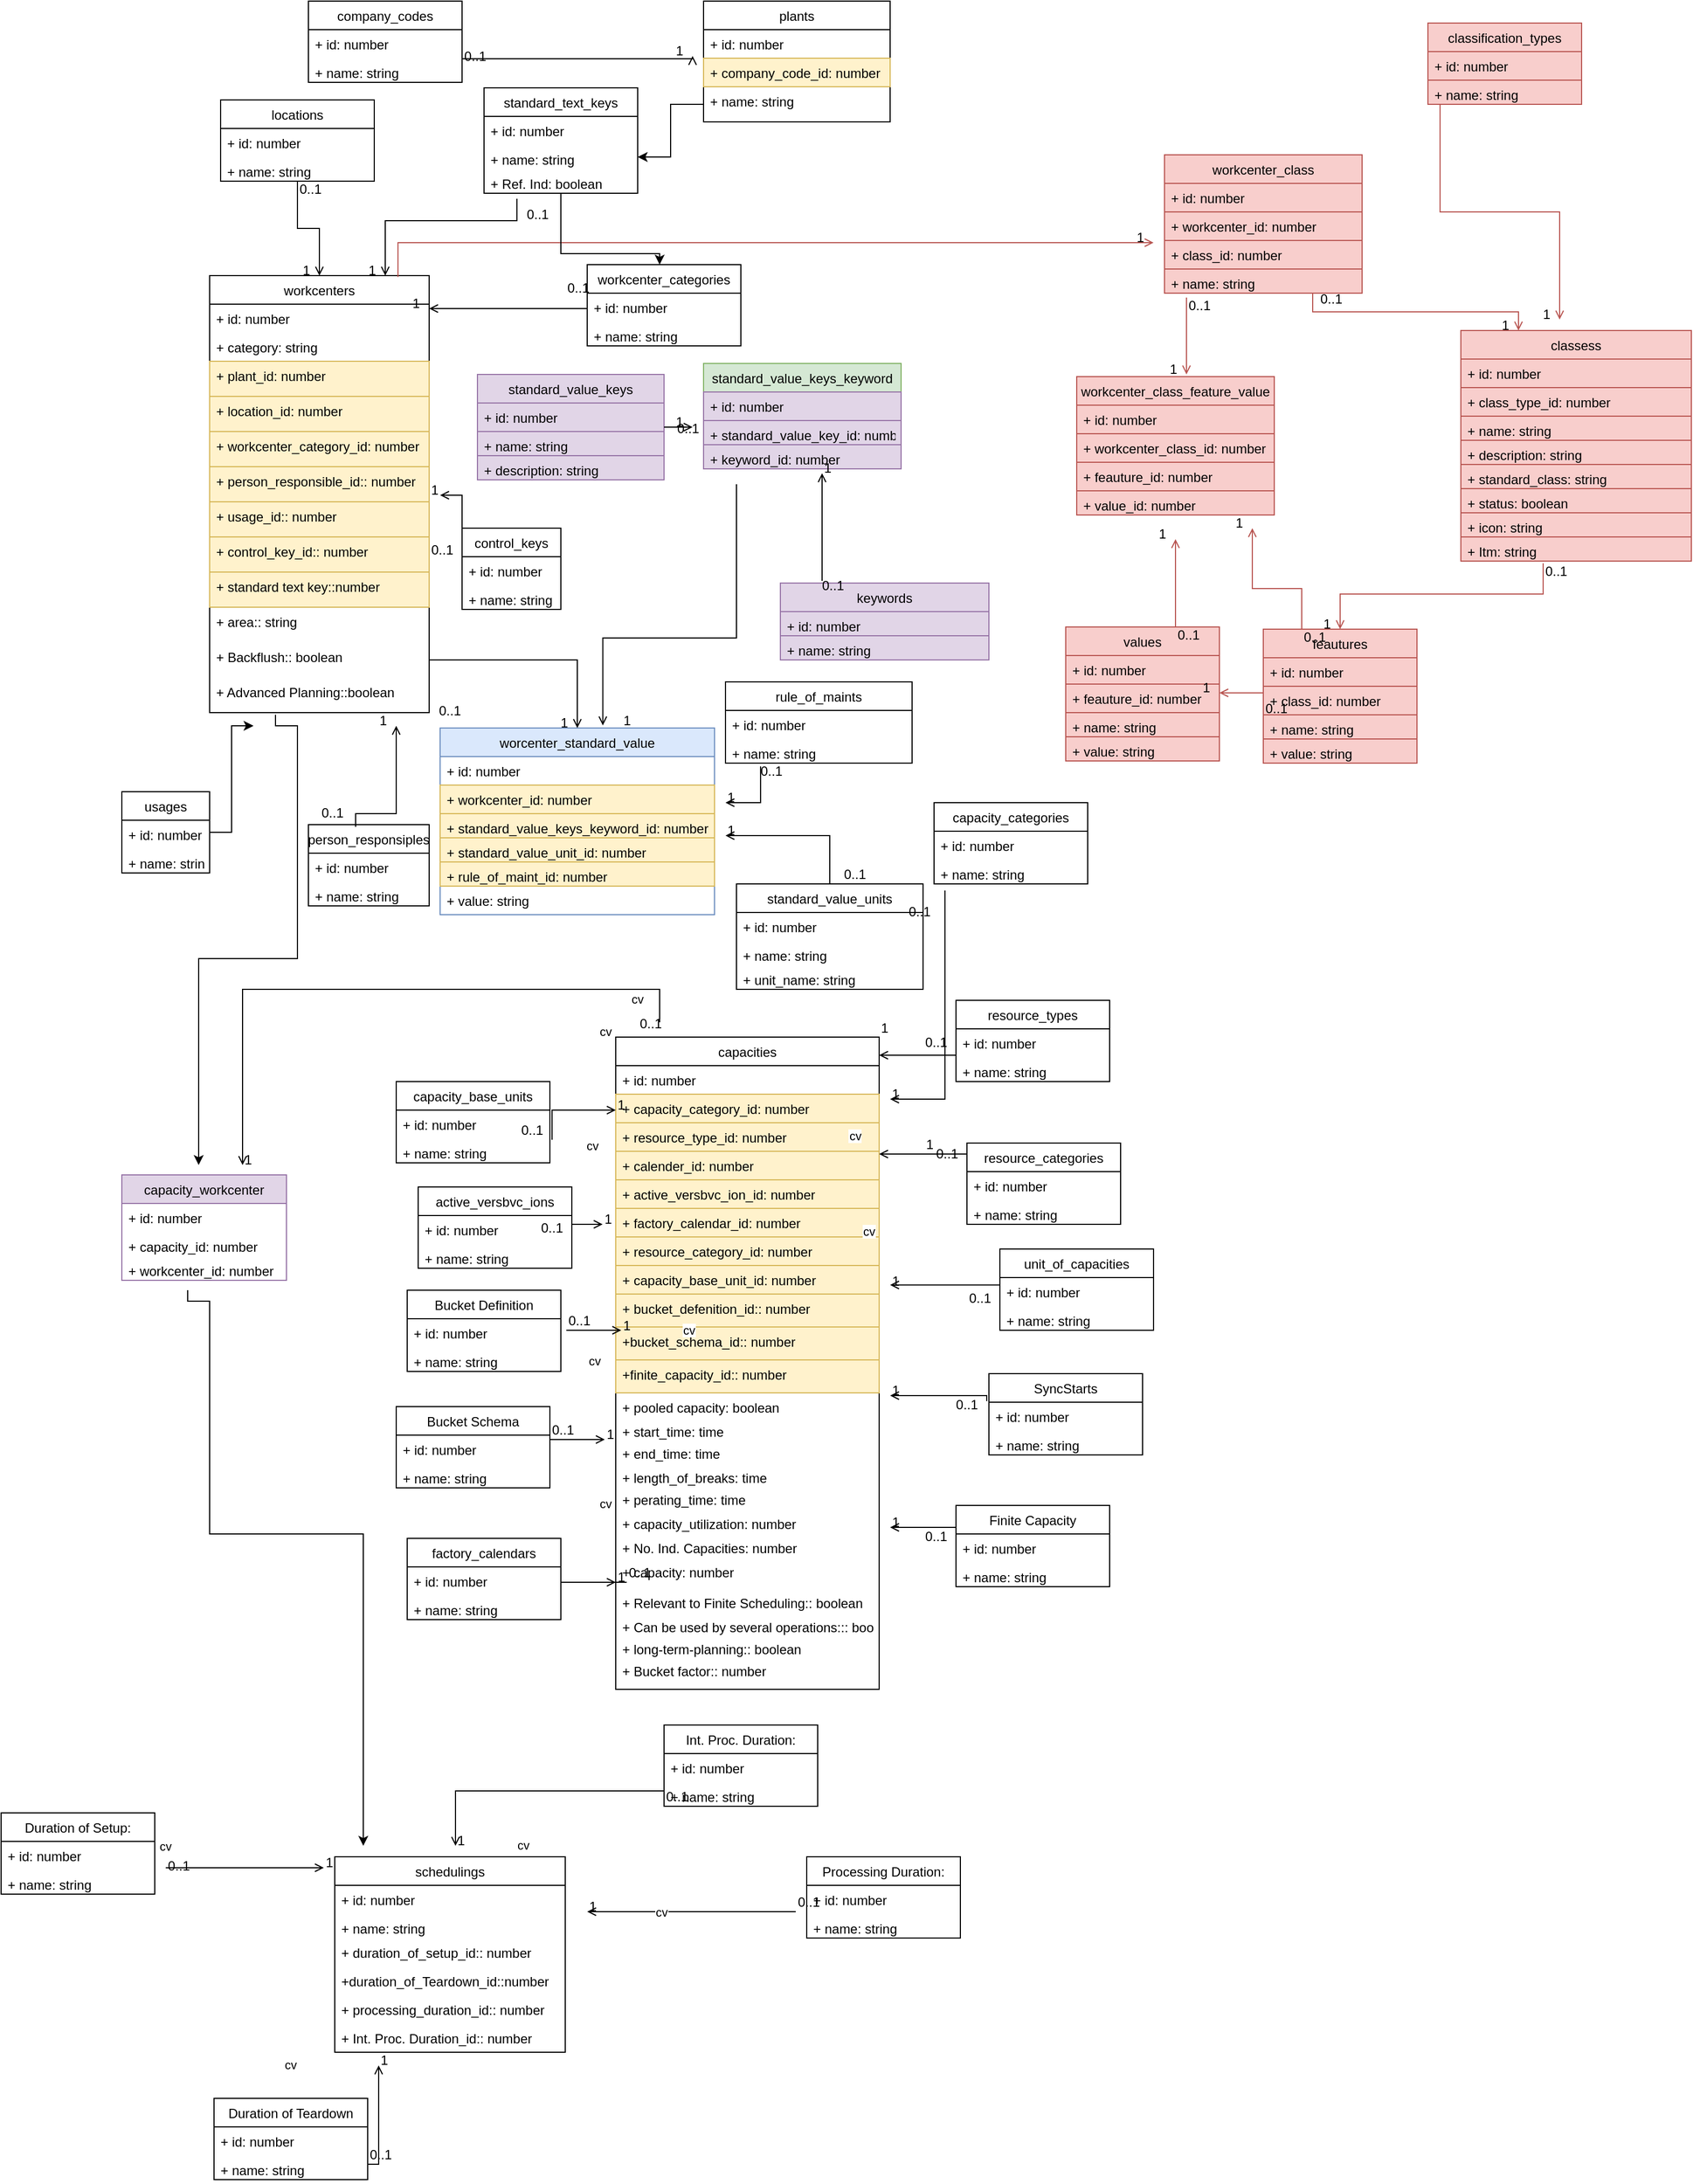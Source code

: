 <mxfile version="20.8.18" type="github">
  <diagram id="C5RBs43oDa-KdzZeNtuy" name="Page-1">
    <mxGraphModel dx="1707" dy="484" grid="1" gridSize="10" guides="1" tooltips="1" connect="1" arrows="1" fold="1" page="1" pageScale="1" pageWidth="827" pageHeight="1169" math="0" shadow="0">
      <root>
        <mxCell id="WIyWlLk6GJQsqaUBKTNV-0" />
        <mxCell id="WIyWlLk6GJQsqaUBKTNV-1" parent="WIyWlLk6GJQsqaUBKTNV-0" />
        <mxCell id="zkfFHV4jXpPFQw0GAbJ--26" value="" style="endArrow=open;shadow=0;strokeWidth=1;rounded=0;endFill=1;edgeStyle=elbowEdgeStyle;elbow=vertical;" parent="WIyWlLk6GJQsqaUBKTNV-1" edge="1">
          <mxGeometry x="0.5" y="41" relative="1" as="geometry">
            <mxPoint x="230" y="65" as="sourcePoint" />
            <mxPoint x="440" y="60" as="targetPoint" />
            <mxPoint x="-40" y="32" as="offset" />
          </mxGeometry>
        </mxCell>
        <mxCell id="zkfFHV4jXpPFQw0GAbJ--27" value="0..1" style="resizable=0;align=left;verticalAlign=bottom;labelBackgroundColor=none;fontSize=12;" parent="zkfFHV4jXpPFQw0GAbJ--26" connectable="0" vertex="1">
          <mxGeometry x="-1" relative="1" as="geometry">
            <mxPoint y="4" as="offset" />
          </mxGeometry>
        </mxCell>
        <mxCell id="zkfFHV4jXpPFQw0GAbJ--28" value="1" style="resizable=0;align=right;verticalAlign=bottom;labelBackgroundColor=none;fontSize=12;" parent="zkfFHV4jXpPFQw0GAbJ--26" connectable="0" vertex="1">
          <mxGeometry x="1" relative="1" as="geometry">
            <mxPoint x="-7" y="4" as="offset" />
          </mxGeometry>
        </mxCell>
        <mxCell id="nai0lv8e3S5_15pct3bF-10" value="workcenters" style="swimlane;fontStyle=0;childLayout=stackLayout;horizontal=1;startSize=26;fillColor=none;horizontalStack=0;resizeParent=1;resizeParentMax=0;resizeLast=0;collapsible=1;marginBottom=0;" parent="WIyWlLk6GJQsqaUBKTNV-1" vertex="1">
          <mxGeometry y="260" width="200" height="398" as="geometry" />
        </mxCell>
        <mxCell id="nai0lv8e3S5_15pct3bF-11" value="+ id: number" style="text;strokeColor=none;fillColor=none;align=left;verticalAlign=top;spacingLeft=4;spacingRight=4;overflow=hidden;rotatable=0;points=[[0,0.5],[1,0.5]];portConstraint=eastwest;" parent="nai0lv8e3S5_15pct3bF-10" vertex="1">
          <mxGeometry y="26" width="200" height="26" as="geometry" />
        </mxCell>
        <mxCell id="nai0lv8e3S5_15pct3bF-12" value="+ category: string" style="text;strokeColor=none;fillColor=none;align=left;verticalAlign=top;spacingLeft=4;spacingRight=4;overflow=hidden;rotatable=0;points=[[0,0.5],[1,0.5]];portConstraint=eastwest;" parent="nai0lv8e3S5_15pct3bF-10" vertex="1">
          <mxGeometry y="52" width="200" height="26" as="geometry" />
        </mxCell>
        <mxCell id="nai0lv8e3S5_15pct3bF-13" value="+ plant_id: number" style="text;strokeColor=#d6b656;fillColor=#fff2cc;align=left;verticalAlign=top;spacingLeft=4;spacingRight=4;overflow=hidden;rotatable=0;points=[[0,0.5],[1,0.5]];portConstraint=eastwest;" parent="nai0lv8e3S5_15pct3bF-10" vertex="1">
          <mxGeometry y="78" width="200" height="32" as="geometry" />
        </mxCell>
        <mxCell id="nDgb5JVoQC5QyOSWnhr2-53" value="+ location_id: number" style="text;strokeColor=#d6b656;fillColor=#fff2cc;align=left;verticalAlign=top;spacingLeft=4;spacingRight=4;overflow=hidden;rotatable=0;points=[[0,0.5],[1,0.5]];portConstraint=eastwest;" parent="nai0lv8e3S5_15pct3bF-10" vertex="1">
          <mxGeometry y="110" width="200" height="32" as="geometry" />
        </mxCell>
        <mxCell id="S1Rrz3oCqveGkehBqS2J-21" value="+ workcenter_category_id: number" style="text;strokeColor=#d6b656;fillColor=#fff2cc;align=left;verticalAlign=top;spacingLeft=4;spacingRight=4;overflow=hidden;rotatable=0;points=[[0,0.5],[1,0.5]];portConstraint=eastwest;" parent="nai0lv8e3S5_15pct3bF-10" vertex="1">
          <mxGeometry y="142" width="200" height="32" as="geometry" />
        </mxCell>
        <mxCell id="xuwSnN8KKcQ7ECBKhQ2v-12" value="+ person_responsible_id:: number" style="text;strokeColor=#d6b656;fillColor=#fff2cc;align=left;verticalAlign=top;spacingLeft=4;spacingRight=4;overflow=hidden;rotatable=0;points=[[0,0.5],[1,0.5]];portConstraint=eastwest;" parent="nai0lv8e3S5_15pct3bF-10" vertex="1">
          <mxGeometry y="174" width="200" height="32" as="geometry" />
        </mxCell>
        <mxCell id="xuwSnN8KKcQ7ECBKhQ2v-14" value="+ usage_id:: number" style="text;strokeColor=#d6b656;fillColor=#fff2cc;align=left;verticalAlign=top;spacingLeft=4;spacingRight=4;overflow=hidden;rotatable=0;points=[[0,0.5],[1,0.5]];portConstraint=eastwest;" parent="nai0lv8e3S5_15pct3bF-10" vertex="1">
          <mxGeometry y="206" width="200" height="32" as="geometry" />
        </mxCell>
        <mxCell id="kcYZRXCWNb8mJVY2Nd_--15" value="+ control_key_id:: number" style="text;strokeColor=#d6b656;fillColor=#fff2cc;align=left;verticalAlign=top;spacingLeft=4;spacingRight=4;overflow=hidden;rotatable=0;points=[[0,0.5],[1,0.5]];portConstraint=eastwest;" parent="nai0lv8e3S5_15pct3bF-10" vertex="1">
          <mxGeometry y="238" width="200" height="32" as="geometry" />
        </mxCell>
        <mxCell id="kcYZRXCWNb8mJVY2Nd_--16" value="+ standard text key::number" style="text;strokeColor=#d6b656;fillColor=#fff2cc;align=left;verticalAlign=top;spacingLeft=4;spacingRight=4;overflow=hidden;rotatable=0;points=[[0,0.5],[1,0.5]];portConstraint=eastwest;" parent="nai0lv8e3S5_15pct3bF-10" vertex="1">
          <mxGeometry y="270" width="200" height="32" as="geometry" />
        </mxCell>
        <mxCell id="xuwSnN8KKcQ7ECBKhQ2v-13" value="+ area:: string" style="text;strokeColor=none;fillColor=none;align=left;verticalAlign=top;spacingLeft=4;spacingRight=4;overflow=hidden;rotatable=0;points=[[0,0.5],[1,0.5]];portConstraint=eastwest;" parent="nai0lv8e3S5_15pct3bF-10" vertex="1">
          <mxGeometry y="302" width="200" height="32" as="geometry" />
        </mxCell>
        <mxCell id="xuwSnN8KKcQ7ECBKhQ2v-15" value="+ Backflush:: boolean" style="text;strokeColor=none;fillColor=none;align=left;verticalAlign=top;spacingLeft=4;spacingRight=4;overflow=hidden;rotatable=0;points=[[0,0.5],[1,0.5]];portConstraint=eastwest;" parent="nai0lv8e3S5_15pct3bF-10" vertex="1">
          <mxGeometry y="334" width="200" height="32" as="geometry" />
        </mxCell>
        <mxCell id="xuwSnN8KKcQ7ECBKhQ2v-16" value="+ Advanced Planning::boolean" style="text;strokeColor=none;fillColor=none;align=left;verticalAlign=top;spacingLeft=4;spacingRight=4;overflow=hidden;rotatable=0;points=[[0,0.5],[1,0.5]];portConstraint=eastwest;" parent="nai0lv8e3S5_15pct3bF-10" vertex="1">
          <mxGeometry y="366" width="200" height="32" as="geometry" />
        </mxCell>
        <mxCell id="nDgb5JVoQC5QyOSWnhr2-13" value="classess" style="swimlane;fontStyle=0;childLayout=stackLayout;horizontal=1;startSize=26;fillColor=#f8cecc;horizontalStack=0;resizeParent=1;resizeParentMax=0;resizeLast=0;collapsible=1;marginBottom=0;strokeColor=#b85450;" parent="WIyWlLk6GJQsqaUBKTNV-1" vertex="1">
          <mxGeometry x="1140" y="310" width="210" height="210" as="geometry" />
        </mxCell>
        <mxCell id="nDgb5JVoQC5QyOSWnhr2-14" value="+ id: number" style="text;strokeColor=#b85450;fillColor=#f8cecc;align=left;verticalAlign=top;spacingLeft=4;spacingRight=4;overflow=hidden;rotatable=0;points=[[0,0.5],[1,0.5]];portConstraint=eastwest;" parent="nDgb5JVoQC5QyOSWnhr2-13" vertex="1">
          <mxGeometry y="26" width="210" height="26" as="geometry" />
        </mxCell>
        <mxCell id="nDgb5JVoQC5QyOSWnhr2-69" value="+ class_type_id: number" style="text;strokeColor=#b85450;fillColor=#f8cecc;align=left;verticalAlign=top;spacingLeft=4;spacingRight=4;overflow=hidden;rotatable=0;points=[[0,0.5],[1,0.5]];portConstraint=eastwest;" parent="nDgb5JVoQC5QyOSWnhr2-13" vertex="1">
          <mxGeometry y="52" width="210" height="26" as="geometry" />
        </mxCell>
        <mxCell id="nDgb5JVoQC5QyOSWnhr2-16" value="+ name: string" style="text;strokeColor=#b85450;fillColor=#f8cecc;align=left;verticalAlign=top;spacingLeft=4;spacingRight=4;overflow=hidden;rotatable=0;points=[[0,0.5],[1,0.5]];portConstraint=eastwest;" parent="nDgb5JVoQC5QyOSWnhr2-13" vertex="1">
          <mxGeometry y="78" width="210" height="22" as="geometry" />
        </mxCell>
        <mxCell id="kcYZRXCWNb8mJVY2Nd_--10" value="+ description: string" style="text;strokeColor=#b85450;fillColor=#f8cecc;align=left;verticalAlign=top;spacingLeft=4;spacingRight=4;overflow=hidden;rotatable=0;points=[[0,0.5],[1,0.5]];portConstraint=eastwest;" parent="nDgb5JVoQC5QyOSWnhr2-13" vertex="1">
          <mxGeometry y="100" width="210" height="22" as="geometry" />
        </mxCell>
        <mxCell id="kcYZRXCWNb8mJVY2Nd_--11" value="+ standard_class: string" style="text;strokeColor=#b85450;fillColor=#f8cecc;align=left;verticalAlign=top;spacingLeft=4;spacingRight=4;overflow=hidden;rotatable=0;points=[[0,0.5],[1,0.5]];portConstraint=eastwest;" parent="nDgb5JVoQC5QyOSWnhr2-13" vertex="1">
          <mxGeometry y="122" width="210" height="22" as="geometry" />
        </mxCell>
        <mxCell id="kcYZRXCWNb8mJVY2Nd_--12" value="+ status: boolean" style="text;strokeColor=#b85450;fillColor=#f8cecc;align=left;verticalAlign=top;spacingLeft=4;spacingRight=4;overflow=hidden;rotatable=0;points=[[0,0.5],[1,0.5]];portConstraint=eastwest;" parent="nDgb5JVoQC5QyOSWnhr2-13" vertex="1">
          <mxGeometry y="144" width="210" height="22" as="geometry" />
        </mxCell>
        <mxCell id="kcYZRXCWNb8mJVY2Nd_--13" value="+ icon: string" style="text;strokeColor=#b85450;fillColor=#f8cecc;align=left;verticalAlign=top;spacingLeft=4;spacingRight=4;overflow=hidden;rotatable=0;points=[[0,0.5],[1,0.5]];portConstraint=eastwest;" parent="nDgb5JVoQC5QyOSWnhr2-13" vertex="1">
          <mxGeometry y="166" width="210" height="22" as="geometry" />
        </mxCell>
        <mxCell id="kcYZRXCWNb8mJVY2Nd_--14" value="+ Itm: string" style="text;strokeColor=#b85450;fillColor=#f8cecc;align=left;verticalAlign=top;spacingLeft=4;spacingRight=4;overflow=hidden;rotatable=0;points=[[0,0.5],[1,0.5]];portConstraint=eastwest;" parent="nDgb5JVoQC5QyOSWnhr2-13" vertex="1">
          <mxGeometry y="188" width="210" height="22" as="geometry" />
        </mxCell>
        <mxCell id="nDgb5JVoQC5QyOSWnhr2-17" value="feautures" style="swimlane;fontStyle=0;childLayout=stackLayout;horizontal=1;startSize=26;fillColor=#f8cecc;horizontalStack=0;resizeParent=1;resizeParentMax=0;resizeLast=0;collapsible=1;marginBottom=0;strokeColor=#b85450;" parent="WIyWlLk6GJQsqaUBKTNV-1" vertex="1">
          <mxGeometry x="960" y="582" width="140" height="122" as="geometry" />
        </mxCell>
        <mxCell id="nDgb5JVoQC5QyOSWnhr2-18" value="+ id: number" style="text;strokeColor=#b85450;fillColor=#f8cecc;align=left;verticalAlign=top;spacingLeft=4;spacingRight=4;overflow=hidden;rotatable=0;points=[[0,0.5],[1,0.5]];portConstraint=eastwest;" parent="nDgb5JVoQC5QyOSWnhr2-17" vertex="1">
          <mxGeometry y="26" width="140" height="26" as="geometry" />
        </mxCell>
        <mxCell id="nDgb5JVoQC5QyOSWnhr2-19" value="+ class_id: number" style="text;strokeColor=#b85450;fillColor=#f8cecc;align=left;verticalAlign=top;spacingLeft=4;spacingRight=4;overflow=hidden;rotatable=0;points=[[0,0.5],[1,0.5]];portConstraint=eastwest;" parent="nDgb5JVoQC5QyOSWnhr2-17" vertex="1">
          <mxGeometry y="52" width="140" height="26" as="geometry" />
        </mxCell>
        <mxCell id="nDgb5JVoQC5QyOSWnhr2-20" value="+ name: string" style="text;strokeColor=#b85450;fillColor=#f8cecc;align=left;verticalAlign=top;spacingLeft=4;spacingRight=4;overflow=hidden;rotatable=0;points=[[0,0.5],[1,0.5]];portConstraint=eastwest;" parent="nDgb5JVoQC5QyOSWnhr2-17" vertex="1">
          <mxGeometry y="78" width="140" height="22" as="geometry" />
        </mxCell>
        <mxCell id="nDgb5JVoQC5QyOSWnhr2-22" value="+ value: string" style="text;strokeColor=#b85450;fillColor=#f8cecc;align=left;verticalAlign=top;spacingLeft=4;spacingRight=4;overflow=hidden;rotatable=0;points=[[0,0.5],[1,0.5]];portConstraint=eastwest;" parent="nDgb5JVoQC5QyOSWnhr2-17" vertex="1">
          <mxGeometry y="100" width="140" height="22" as="geometry" />
        </mxCell>
        <mxCell id="nDgb5JVoQC5QyOSWnhr2-23" value="keywords" style="swimlane;fontStyle=0;childLayout=stackLayout;horizontal=1;startSize=26;fillColor=#e1d5e7;horizontalStack=0;resizeParent=1;resizeParentMax=0;resizeLast=0;collapsible=1;marginBottom=0;strokeColor=#9673a6;" parent="WIyWlLk6GJQsqaUBKTNV-1" vertex="1">
          <mxGeometry x="520" y="540" width="190" height="70" as="geometry" />
        </mxCell>
        <mxCell id="nDgb5JVoQC5QyOSWnhr2-24" value="+ id: number" style="text;strokeColor=#9673a6;fillColor=#e1d5e7;align=left;verticalAlign=top;spacingLeft=4;spacingRight=4;overflow=hidden;rotatable=0;points=[[0,0.5],[1,0.5]];portConstraint=eastwest;" parent="nDgb5JVoQC5QyOSWnhr2-23" vertex="1">
          <mxGeometry y="26" width="190" height="22" as="geometry" />
        </mxCell>
        <mxCell id="nDgb5JVoQC5QyOSWnhr2-26" value="+ name: string" style="text;strokeColor=#9673a6;fillColor=#e1d5e7;align=left;verticalAlign=top;spacingLeft=4;spacingRight=4;overflow=hidden;rotatable=0;points=[[0,0.5],[1,0.5]];portConstraint=eastwest;" parent="nDgb5JVoQC5QyOSWnhr2-23" vertex="1">
          <mxGeometry y="48" width="190" height="22" as="geometry" />
        </mxCell>
        <mxCell id="nDgb5JVoQC5QyOSWnhr2-28" value="worcenter_standard_value" style="swimlane;fontStyle=0;childLayout=stackLayout;horizontal=1;startSize=26;fillColor=#dae8fc;horizontalStack=0;resizeParent=1;resizeParentMax=0;resizeLast=0;collapsible=1;marginBottom=0;strokeColor=#6c8ebf;" parent="WIyWlLk6GJQsqaUBKTNV-1" vertex="1">
          <mxGeometry x="210" y="672" width="250" height="170" as="geometry">
            <mxRectangle x="220" y="670" width="270" height="30" as="alternateBounds" />
          </mxGeometry>
        </mxCell>
        <mxCell id="nDgb5JVoQC5QyOSWnhr2-29" value="+ id: number" style="text;strokeColor=none;fillColor=none;align=left;verticalAlign=top;spacingLeft=4;spacingRight=4;overflow=hidden;rotatable=0;points=[[0,0.5],[1,0.5]];portConstraint=eastwest;" parent="nDgb5JVoQC5QyOSWnhr2-28" vertex="1">
          <mxGeometry y="26" width="250" height="26" as="geometry" />
        </mxCell>
        <mxCell id="nDgb5JVoQC5QyOSWnhr2-30" value="+ workcenter_id: number" style="text;strokeColor=#d6b656;fillColor=#fff2cc;align=left;verticalAlign=top;spacingLeft=4;spacingRight=4;overflow=hidden;rotatable=0;points=[[0,0.5],[1,0.5]];portConstraint=eastwest;" parent="nDgb5JVoQC5QyOSWnhr2-28" vertex="1">
          <mxGeometry y="52" width="250" height="26" as="geometry" />
        </mxCell>
        <mxCell id="nDgb5JVoQC5QyOSWnhr2-31" value="+ standard_value_keys_keyword_id: number" style="text;strokeColor=#d6b656;fillColor=#fff2cc;align=left;verticalAlign=top;spacingLeft=4;spacingRight=4;overflow=hidden;rotatable=0;points=[[0,0.5],[1,0.5]];portConstraint=eastwest;" parent="nDgb5JVoQC5QyOSWnhr2-28" vertex="1">
          <mxGeometry y="78" width="250" height="22" as="geometry" />
        </mxCell>
        <mxCell id="kcYZRXCWNb8mJVY2Nd_--27" value="+ standard_value_unit_id: number" style="text;strokeColor=#d6b656;fillColor=#fff2cc;align=left;verticalAlign=top;spacingLeft=4;spacingRight=4;overflow=hidden;rotatable=0;points=[[0,0.5],[1,0.5]];portConstraint=eastwest;" parent="nDgb5JVoQC5QyOSWnhr2-28" vertex="1">
          <mxGeometry y="100" width="250" height="22" as="geometry" />
        </mxCell>
        <mxCell id="nDgb5JVoQC5QyOSWnhr2-32" value="+ rule_of_maint_id: number" style="text;strokeColor=#d6b656;fillColor=#fff2cc;align=left;verticalAlign=top;spacingLeft=4;spacingRight=4;overflow=hidden;rotatable=0;points=[[0,0.5],[1,0.5]];portConstraint=eastwest;" parent="nDgb5JVoQC5QyOSWnhr2-28" vertex="1">
          <mxGeometry y="122" width="250" height="22" as="geometry" />
        </mxCell>
        <mxCell id="nDgb5JVoQC5QyOSWnhr2-33" value="+ value: string" style="text;strokeColor=none;fillColor=none;align=left;verticalAlign=top;spacingLeft=4;spacingRight=4;overflow=hidden;rotatable=0;points=[[0,0.5],[1,0.5]];portConstraint=eastwest;" parent="nDgb5JVoQC5QyOSWnhr2-28" vertex="1">
          <mxGeometry y="144" width="250" height="26" as="geometry" />
        </mxCell>
        <mxCell id="nDgb5JVoQC5QyOSWnhr2-39" value="" style="endArrow=open;shadow=0;strokeWidth=1;rounded=0;endFill=1;edgeStyle=elbowEdgeStyle;elbow=vertical;entryX=0.5;entryY=0;entryDx=0;entryDy=0;exitX=1;exitY=0.5;exitDx=0;exitDy=0;" parent="WIyWlLk6GJQsqaUBKTNV-1" source="xuwSnN8KKcQ7ECBKhQ2v-16" target="nDgb5JVoQC5QyOSWnhr2-28" edge="1">
          <mxGeometry x="0.5" y="41" relative="1" as="geometry">
            <mxPoint x="70" y="340" as="sourcePoint" />
            <mxPoint x="188" y="350" as="targetPoint" />
            <mxPoint x="-40" y="32" as="offset" />
            <Array as="points">
              <mxPoint x="160" y="610" />
              <mxPoint x="104" y="480" />
            </Array>
          </mxGeometry>
        </mxCell>
        <mxCell id="nDgb5JVoQC5QyOSWnhr2-40" value="0..1" style="resizable=0;align=left;verticalAlign=bottom;labelBackgroundColor=none;fontSize=12;" parent="nDgb5JVoQC5QyOSWnhr2-39" connectable="0" vertex="1">
          <mxGeometry x="-1" relative="1" as="geometry">
            <mxPoint x="7" y="23" as="offset" />
          </mxGeometry>
        </mxCell>
        <mxCell id="nDgb5JVoQC5QyOSWnhr2-41" value="1" style="resizable=0;align=right;verticalAlign=bottom;labelBackgroundColor=none;fontSize=12;" parent="nDgb5JVoQC5QyOSWnhr2-39" connectable="0" vertex="1">
          <mxGeometry x="1" relative="1" as="geometry">
            <mxPoint x="-7" y="4" as="offset" />
          </mxGeometry>
        </mxCell>
        <mxCell id="nDgb5JVoQC5QyOSWnhr2-43" value="" style="endArrow=open;shadow=0;strokeWidth=1;rounded=0;endFill=1;edgeStyle=elbowEdgeStyle;elbow=vertical;entryX=0.593;entryY=-0.014;entryDx=0;entryDy=0;entryPerimeter=0;" parent="WIyWlLk6GJQsqaUBKTNV-1" target="nDgb5JVoQC5QyOSWnhr2-28" edge="1">
          <mxGeometry x="0.5" y="41" relative="1" as="geometry">
            <mxPoint x="480" y="450" as="sourcePoint" />
            <mxPoint x="238" y="570" as="targetPoint" />
            <mxPoint x="-40" y="32" as="offset" />
            <Array as="points">
              <mxPoint x="290" y="590" />
            </Array>
          </mxGeometry>
        </mxCell>
        <mxCell id="nDgb5JVoQC5QyOSWnhr2-45" value="1" style="resizable=0;align=right;verticalAlign=bottom;labelBackgroundColor=none;fontSize=12;" parent="nDgb5JVoQC5QyOSWnhr2-43" connectable="0" vertex="1">
          <mxGeometry x="1" relative="1" as="geometry">
            <mxPoint x="27" y="4" as="offset" />
          </mxGeometry>
        </mxCell>
        <mxCell id="nDgb5JVoQC5QyOSWnhr2-50" value="" style="endArrow=open;shadow=0;strokeWidth=1;rounded=0;endFill=1;edgeStyle=elbowEdgeStyle;elbow=vertical;entryX=0.5;entryY=0;entryDx=0;entryDy=0;exitX=0.357;exitY=1.091;exitDx=0;exitDy=0;exitPerimeter=0;fillColor=#f8cecc;strokeColor=#b85450;" parent="WIyWlLk6GJQsqaUBKTNV-1" source="kcYZRXCWNb8mJVY2Nd_--14" target="nDgb5JVoQC5QyOSWnhr2-17" edge="1">
          <mxGeometry x="0.5" y="41" relative="1" as="geometry">
            <mxPoint x="637" y="434" as="sourcePoint" />
            <mxPoint x="448" y="550" as="targetPoint" />
            <mxPoint x="-40" y="32" as="offset" />
            <Array as="points">
              <mxPoint x="1050" y="550" />
              <mxPoint x="480" y="530" />
            </Array>
          </mxGeometry>
        </mxCell>
        <mxCell id="nDgb5JVoQC5QyOSWnhr2-51" value="0..1" style="resizable=0;align=left;verticalAlign=bottom;labelBackgroundColor=none;fontSize=12;" parent="nDgb5JVoQC5QyOSWnhr2-50" connectable="0" vertex="1">
          <mxGeometry x="-1" relative="1" as="geometry">
            <mxPoint y="16" as="offset" />
          </mxGeometry>
        </mxCell>
        <mxCell id="nDgb5JVoQC5QyOSWnhr2-52" value="1" style="resizable=0;align=right;verticalAlign=bottom;labelBackgroundColor=none;fontSize=12;" parent="nDgb5JVoQC5QyOSWnhr2-50" connectable="0" vertex="1">
          <mxGeometry x="1" relative="1" as="geometry">
            <mxPoint x="-7" y="4" as="offset" />
          </mxGeometry>
        </mxCell>
        <mxCell id="nDgb5JVoQC5QyOSWnhr2-60" value="classification_types" style="swimlane;fontStyle=0;childLayout=stackLayout;horizontal=1;startSize=26;fillColor=#f8cecc;horizontalStack=0;resizeParent=1;resizeParentMax=0;resizeLast=0;collapsible=1;marginBottom=0;strokeColor=#b85450;" parent="WIyWlLk6GJQsqaUBKTNV-1" vertex="1">
          <mxGeometry x="1110" y="30" width="140" height="74" as="geometry" />
        </mxCell>
        <mxCell id="nDgb5JVoQC5QyOSWnhr2-61" value="+ id: number" style="text;strokeColor=#b85450;fillColor=#f8cecc;align=left;verticalAlign=top;spacingLeft=4;spacingRight=4;overflow=hidden;rotatable=0;points=[[0,0.5],[1,0.5]];portConstraint=eastwest;" parent="nDgb5JVoQC5QyOSWnhr2-60" vertex="1">
          <mxGeometry y="26" width="140" height="26" as="geometry" />
        </mxCell>
        <mxCell id="nDgb5JVoQC5QyOSWnhr2-63" value="+ name: string" style="text;strokeColor=#b85450;fillColor=#f8cecc;align=left;verticalAlign=top;spacingLeft=4;spacingRight=4;overflow=hidden;rotatable=0;points=[[0,0.5],[1,0.5]];portConstraint=eastwest;" parent="nDgb5JVoQC5QyOSWnhr2-60" vertex="1">
          <mxGeometry y="52" width="140" height="22" as="geometry" />
        </mxCell>
        <mxCell id="nDgb5JVoQC5QyOSWnhr2-64" value="workcenter_class" style="swimlane;fontStyle=0;childLayout=stackLayout;horizontal=1;startSize=26;fillColor=#f8cecc;horizontalStack=0;resizeParent=1;resizeParentMax=0;resizeLast=0;collapsible=1;marginBottom=0;strokeColor=#b85450;" parent="WIyWlLk6GJQsqaUBKTNV-1" vertex="1">
          <mxGeometry x="870" y="150" width="180" height="126" as="geometry" />
        </mxCell>
        <mxCell id="nDgb5JVoQC5QyOSWnhr2-65" value="+ id: number" style="text;strokeColor=#b85450;fillColor=#f8cecc;align=left;verticalAlign=top;spacingLeft=4;spacingRight=4;overflow=hidden;rotatable=0;points=[[0,0.5],[1,0.5]];portConstraint=eastwest;" parent="nDgb5JVoQC5QyOSWnhr2-64" vertex="1">
          <mxGeometry y="26" width="180" height="26" as="geometry" />
        </mxCell>
        <mxCell id="nDgb5JVoQC5QyOSWnhr2-66" value="+ workcenter_id: number" style="text;strokeColor=#b85450;fillColor=#f8cecc;align=left;verticalAlign=top;spacingLeft=4;spacingRight=4;overflow=hidden;rotatable=0;points=[[0,0.5],[1,0.5]];portConstraint=eastwest;" parent="nDgb5JVoQC5QyOSWnhr2-64" vertex="1">
          <mxGeometry y="52" width="180" height="26" as="geometry" />
        </mxCell>
        <mxCell id="xuwSnN8KKcQ7ECBKhQ2v-19" value="+ class_id: number" style="text;strokeColor=#b85450;fillColor=#f8cecc;align=left;verticalAlign=top;spacingLeft=4;spacingRight=4;overflow=hidden;rotatable=0;points=[[0,0.5],[1,0.5]];portConstraint=eastwest;" parent="nDgb5JVoQC5QyOSWnhr2-64" vertex="1">
          <mxGeometry y="78" width="180" height="26" as="geometry" />
        </mxCell>
        <mxCell id="nDgb5JVoQC5QyOSWnhr2-67" value="+ name: string" style="text;strokeColor=#b85450;fillColor=#f8cecc;align=left;verticalAlign=top;spacingLeft=4;spacingRight=4;overflow=hidden;rotatable=0;points=[[0,0.5],[1,0.5]];portConstraint=eastwest;" parent="nDgb5JVoQC5QyOSWnhr2-64" vertex="1">
          <mxGeometry y="104" width="180" height="22" as="geometry" />
        </mxCell>
        <mxCell id="nDgb5JVoQC5QyOSWnhr2-47" value="" style="endArrow=open;shadow=0;strokeWidth=1;rounded=0;endFill=1;edgeStyle=elbowEdgeStyle;elbow=vertical;entryX=0.25;entryY=0;entryDx=0;entryDy=0;fillColor=#f8cecc;strokeColor=#b85450;exitX=0.75;exitY=1;exitDx=0;exitDy=0;" parent="WIyWlLk6GJQsqaUBKTNV-1" source="nDgb5JVoQC5QyOSWnhr2-64" target="nDgb5JVoQC5QyOSWnhr2-13" edge="1">
          <mxGeometry x="0.5" y="41" relative="1" as="geometry">
            <mxPoint x="660" y="250" as="sourcePoint" />
            <mxPoint x="490" y="450" as="targetPoint" />
            <mxPoint x="-40" y="32" as="offset" />
            <Array as="points" />
          </mxGeometry>
        </mxCell>
        <mxCell id="nDgb5JVoQC5QyOSWnhr2-48" value="0..1" style="resizable=0;align=left;verticalAlign=bottom;labelBackgroundColor=none;fontSize=12;" parent="nDgb5JVoQC5QyOSWnhr2-47" connectable="0" vertex="1">
          <mxGeometry x="-1" relative="1" as="geometry">
            <mxPoint x="5" y="14" as="offset" />
          </mxGeometry>
        </mxCell>
        <mxCell id="nDgb5JVoQC5QyOSWnhr2-49" value="1" style="resizable=0;align=right;verticalAlign=bottom;labelBackgroundColor=none;fontSize=12;" parent="nDgb5JVoQC5QyOSWnhr2-47" connectable="0" vertex="1">
          <mxGeometry x="1" relative="1" as="geometry">
            <mxPoint x="-7" y="4" as="offset" />
          </mxGeometry>
        </mxCell>
        <mxCell id="xuwSnN8KKcQ7ECBKhQ2v-0" value="" style="endArrow=open;shadow=0;strokeWidth=1;rounded=0;endFill=1;edgeStyle=elbowEdgeStyle;elbow=vertical;exitX=0.079;exitY=1;exitDx=0;exitDy=0;exitPerimeter=0;fillColor=#f8cecc;strokeColor=#b85450;" parent="WIyWlLk6GJQsqaUBKTNV-1" source="nDgb5JVoQC5QyOSWnhr2-63" edge="1">
          <mxGeometry x="0.5" y="41" relative="1" as="geometry">
            <mxPoint x="590" y="190" as="sourcePoint" />
            <mxPoint x="1230" y="300" as="targetPoint" />
            <mxPoint x="-40" y="32" as="offset" />
          </mxGeometry>
        </mxCell>
        <mxCell id="xuwSnN8KKcQ7ECBKhQ2v-2" value="1" style="resizable=0;align=right;verticalAlign=bottom;labelBackgroundColor=none;fontSize=12;" parent="xuwSnN8KKcQ7ECBKhQ2v-0" connectable="0" vertex="1">
          <mxGeometry x="1" relative="1" as="geometry">
            <mxPoint x="-7" y="4" as="offset" />
          </mxGeometry>
        </mxCell>
        <mxCell id="xuwSnN8KKcQ7ECBKhQ2v-4" value="plants" style="swimlane;fontStyle=0;childLayout=stackLayout;horizontal=1;startSize=26;fillColor=none;horizontalStack=0;resizeParent=1;resizeParentMax=0;resizeLast=0;collapsible=1;marginBottom=0;" parent="WIyWlLk6GJQsqaUBKTNV-1" vertex="1">
          <mxGeometry x="450" y="10" width="170" height="110" as="geometry" />
        </mxCell>
        <mxCell id="xuwSnN8KKcQ7ECBKhQ2v-5" value="+ id: number" style="text;strokeColor=none;fillColor=none;align=left;verticalAlign=top;spacingLeft=4;spacingRight=4;overflow=hidden;rotatable=0;points=[[0,0.5],[1,0.5]];portConstraint=eastwest;" parent="xuwSnN8KKcQ7ECBKhQ2v-4" vertex="1">
          <mxGeometry y="26" width="170" height="26" as="geometry" />
        </mxCell>
        <mxCell id="xuwSnN8KKcQ7ECBKhQ2v-6" value="+ company_code_id: number" style="text;strokeColor=#d6b656;fillColor=#fff2cc;align=left;verticalAlign=top;spacingLeft=4;spacingRight=4;overflow=hidden;rotatable=0;points=[[0,0.5],[1,0.5]];portConstraint=eastwest;" parent="xuwSnN8KKcQ7ECBKhQ2v-4" vertex="1">
          <mxGeometry y="52" width="170" height="26" as="geometry" />
        </mxCell>
        <mxCell id="xuwSnN8KKcQ7ECBKhQ2v-7" value="+ name: string" style="text;strokeColor=none;fillColor=none;align=left;verticalAlign=top;spacingLeft=4;spacingRight=4;overflow=hidden;rotatable=0;points=[[0,0.5],[1,0.5]];portConstraint=eastwest;" parent="xuwSnN8KKcQ7ECBKhQ2v-4" vertex="1">
          <mxGeometry y="78" width="170" height="32" as="geometry" />
        </mxCell>
        <mxCell id="xuwSnN8KKcQ7ECBKhQ2v-8" value="company_codes" style="swimlane;fontStyle=0;childLayout=stackLayout;horizontal=1;startSize=26;fillColor=none;horizontalStack=0;resizeParent=1;resizeParentMax=0;resizeLast=0;collapsible=1;marginBottom=0;" parent="WIyWlLk6GJQsqaUBKTNV-1" vertex="1">
          <mxGeometry x="90" y="10" width="140" height="74" as="geometry" />
        </mxCell>
        <mxCell id="xuwSnN8KKcQ7ECBKhQ2v-9" value="+ id: number" style="text;strokeColor=none;fillColor=none;align=left;verticalAlign=top;spacingLeft=4;spacingRight=4;overflow=hidden;rotatable=0;points=[[0,0.5],[1,0.5]];portConstraint=eastwest;" parent="xuwSnN8KKcQ7ECBKhQ2v-8" vertex="1">
          <mxGeometry y="26" width="140" height="26" as="geometry" />
        </mxCell>
        <mxCell id="xuwSnN8KKcQ7ECBKhQ2v-11" value="+ name: string" style="text;strokeColor=none;fillColor=none;align=left;verticalAlign=top;spacingLeft=4;spacingRight=4;overflow=hidden;rotatable=0;points=[[0,0.5],[1,0.5]];portConstraint=eastwest;" parent="xuwSnN8KKcQ7ECBKhQ2v-8" vertex="1">
          <mxGeometry y="52" width="140" height="22" as="geometry" />
        </mxCell>
        <mxCell id="xuwSnN8KKcQ7ECBKhQ2v-17" value="" style="endArrow=open;shadow=0;strokeWidth=1;rounded=0;endFill=1;edgeStyle=elbowEdgeStyle;elbow=vertical;exitX=0.858;exitY=0.003;exitDx=0;exitDy=0;exitPerimeter=0;fillColor=#f8cecc;strokeColor=#b85450;" parent="WIyWlLk6GJQsqaUBKTNV-1" source="nai0lv8e3S5_15pct3bF-10" edge="1">
          <mxGeometry x="0.5" y="41" relative="1" as="geometry">
            <mxPoint x="210" y="260" as="sourcePoint" />
            <mxPoint x="860" y="230" as="targetPoint" />
            <mxPoint x="-40" y="32" as="offset" />
            <Array as="points">
              <mxPoint x="330" y="230" />
            </Array>
          </mxGeometry>
        </mxCell>
        <mxCell id="xuwSnN8KKcQ7ECBKhQ2v-18" value="1" style="resizable=0;align=right;verticalAlign=bottom;labelBackgroundColor=none;fontSize=12;" parent="xuwSnN8KKcQ7ECBKhQ2v-17" connectable="0" vertex="1">
          <mxGeometry x="1" relative="1" as="geometry">
            <mxPoint x="-7" y="4" as="offset" />
          </mxGeometry>
        </mxCell>
        <mxCell id="kcYZRXCWNb8mJVY2Nd_--17" value="standard_value_units" style="swimlane;fontStyle=0;childLayout=stackLayout;horizontal=1;startSize=26;fillColor=none;horizontalStack=0;resizeParent=1;resizeParentMax=0;resizeLast=0;collapsible=1;marginBottom=0;" parent="WIyWlLk6GJQsqaUBKTNV-1" vertex="1">
          <mxGeometry x="480" y="814" width="170" height="96" as="geometry" />
        </mxCell>
        <mxCell id="kcYZRXCWNb8mJVY2Nd_--18" value="+ id: number" style="text;strokeColor=none;fillColor=none;align=left;verticalAlign=top;spacingLeft=4;spacingRight=4;overflow=hidden;rotatable=0;points=[[0,0.5],[1,0.5]];portConstraint=eastwest;" parent="kcYZRXCWNb8mJVY2Nd_--17" vertex="1">
          <mxGeometry y="26" width="170" height="26" as="geometry" />
        </mxCell>
        <mxCell id="kcYZRXCWNb8mJVY2Nd_--19" value="+ name: string" style="text;strokeColor=none;fillColor=none;align=left;verticalAlign=top;spacingLeft=4;spacingRight=4;overflow=hidden;rotatable=0;points=[[0,0.5],[1,0.5]];portConstraint=eastwest;" parent="kcYZRXCWNb8mJVY2Nd_--17" vertex="1">
          <mxGeometry y="52" width="170" height="22" as="geometry" />
        </mxCell>
        <mxCell id="kcYZRXCWNb8mJVY2Nd_--20" value="+ unit_name: string" style="text;strokeColor=none;fillColor=none;align=left;verticalAlign=top;spacingLeft=4;spacingRight=4;overflow=hidden;rotatable=0;points=[[0,0.5],[1,0.5]];portConstraint=eastwest;" parent="kcYZRXCWNb8mJVY2Nd_--17" vertex="1">
          <mxGeometry y="74" width="170" height="22" as="geometry" />
        </mxCell>
        <mxCell id="kcYZRXCWNb8mJVY2Nd_--21" value="" style="endArrow=open;shadow=0;strokeWidth=1;rounded=0;endFill=1;edgeStyle=elbowEdgeStyle;elbow=vertical;exitX=0.5;exitY=0;exitDx=0;exitDy=0;" parent="WIyWlLk6GJQsqaUBKTNV-1" source="kcYZRXCWNb8mJVY2Nd_--17" edge="1">
          <mxGeometry x="0.5" y="41" relative="1" as="geometry">
            <mxPoint x="440" y="640" as="sourcePoint" />
            <mxPoint x="470" y="770" as="targetPoint" />
            <mxPoint x="-40" y="32" as="offset" />
            <Array as="points">
              <mxPoint x="490" y="770" />
              <mxPoint x="770" y="540" />
              <mxPoint x="490" y="540" />
            </Array>
          </mxGeometry>
        </mxCell>
        <mxCell id="kcYZRXCWNb8mJVY2Nd_--22" value="0..1" style="resizable=0;align=left;verticalAlign=bottom;labelBackgroundColor=none;fontSize=12;" parent="kcYZRXCWNb8mJVY2Nd_--21" connectable="0" vertex="1">
          <mxGeometry x="-1" relative="1" as="geometry">
            <mxPoint x="11" as="offset" />
          </mxGeometry>
        </mxCell>
        <mxCell id="kcYZRXCWNb8mJVY2Nd_--23" value="1" style="resizable=0;align=right;verticalAlign=bottom;labelBackgroundColor=none;fontSize=12;" parent="kcYZRXCWNb8mJVY2Nd_--21" connectable="0" vertex="1">
          <mxGeometry x="1" relative="1" as="geometry">
            <mxPoint x="10" y="4" as="offset" />
          </mxGeometry>
        </mxCell>
        <mxCell id="kcYZRXCWNb8mJVY2Nd_--28" value="capacities" style="swimlane;fontStyle=0;childLayout=stackLayout;horizontal=1;startSize=26;fillColor=none;horizontalStack=0;resizeParent=1;resizeParentMax=0;resizeLast=0;collapsible=1;marginBottom=0;" parent="WIyWlLk6GJQsqaUBKTNV-1" vertex="1">
          <mxGeometry x="370" y="953.5" width="240" height="594" as="geometry" />
        </mxCell>
        <mxCell id="kcYZRXCWNb8mJVY2Nd_--29" value="+ id: number" style="text;strokeColor=none;fillColor=none;align=left;verticalAlign=top;spacingLeft=4;spacingRight=4;overflow=hidden;rotatable=0;points=[[0,0.5],[1,0.5]];portConstraint=eastwest;" parent="kcYZRXCWNb8mJVY2Nd_--28" vertex="1">
          <mxGeometry y="26" width="240" height="26" as="geometry" />
        </mxCell>
        <mxCell id="kcYZRXCWNb8mJVY2Nd_--30" value="+ capacity_category_id: number" style="text;strokeColor=#d6b656;fillColor=#fff2cc;align=left;verticalAlign=top;spacingLeft=4;spacingRight=4;overflow=hidden;rotatable=0;points=[[0,0.5],[1,0.5]];portConstraint=eastwest;" parent="kcYZRXCWNb8mJVY2Nd_--28" vertex="1">
          <mxGeometry y="52" width="240" height="26" as="geometry" />
        </mxCell>
        <mxCell id="kcYZRXCWNb8mJVY2Nd_--57" value="+ resource_type_id: number" style="text;strokeColor=#d6b656;fillColor=#fff2cc;align=left;verticalAlign=top;spacingLeft=4;spacingRight=4;overflow=hidden;rotatable=0;points=[[0,0.5],[1,0.5]];portConstraint=eastwest;" parent="kcYZRXCWNb8mJVY2Nd_--28" vertex="1">
          <mxGeometry y="78" width="240" height="26" as="geometry" />
        </mxCell>
        <mxCell id="kcYZRXCWNb8mJVY2Nd_--73" value="+ calender_id: number" style="text;strokeColor=#d6b656;fillColor=#fff2cc;align=left;verticalAlign=top;spacingLeft=4;spacingRight=4;overflow=hidden;rotatable=0;points=[[0,0.5],[1,0.5]];portConstraint=eastwest;" parent="kcYZRXCWNb8mJVY2Nd_--28" vertex="1">
          <mxGeometry y="104" width="240" height="26" as="geometry" />
        </mxCell>
        <mxCell id="kcYZRXCWNb8mJVY2Nd_--74" value="+ active_versbvc_ion_id: number" style="text;strokeColor=#d6b656;fillColor=#fff2cc;align=left;verticalAlign=top;spacingLeft=4;spacingRight=4;overflow=hidden;rotatable=0;points=[[0,0.5],[1,0.5]];portConstraint=eastwest;" parent="kcYZRXCWNb8mJVY2Nd_--28" vertex="1">
          <mxGeometry y="130" width="240" height="26" as="geometry" />
        </mxCell>
        <mxCell id="kcYZRXCWNb8mJVY2Nd_--59" value="+ factory_calendar_id: number" style="text;strokeColor=#d6b656;fillColor=#fff2cc;align=left;verticalAlign=top;spacingLeft=4;spacingRight=4;overflow=hidden;rotatable=0;points=[[0,0.5],[1,0.5]];portConstraint=eastwest;" parent="kcYZRXCWNb8mJVY2Nd_--28" vertex="1">
          <mxGeometry y="156" width="240" height="26" as="geometry" />
        </mxCell>
        <mxCell id="S1Rrz3oCqveGkehBqS2J-72" value="+ resource_category_id: number" style="text;strokeColor=#d6b656;fillColor=#fff2cc;align=left;verticalAlign=top;spacingLeft=4;spacingRight=4;overflow=hidden;rotatable=0;points=[[0,0.5],[1,0.5]];portConstraint=eastwest;" parent="kcYZRXCWNb8mJVY2Nd_--28" vertex="1">
          <mxGeometry y="182" width="240" height="26" as="geometry" />
        </mxCell>
        <mxCell id="S1Rrz3oCqveGkehBqS2J-73" value="+ capacity_base_unit_id: number" style="text;strokeColor=#d6b656;fillColor=#fff2cc;align=left;verticalAlign=top;spacingLeft=4;spacingRight=4;overflow=hidden;rotatable=0;points=[[0,0.5],[1,0.5]];portConstraint=eastwest;" parent="kcYZRXCWNb8mJVY2Nd_--28" vertex="1">
          <mxGeometry y="208" width="240" height="26" as="geometry" />
        </mxCell>
        <mxCell id="Ke4LELLVGV0sienVbRO1-14" value="+ bucket_defenition_id:: number" style="text;strokeColor=#d6b656;fillColor=#fff2cc;align=left;verticalAlign=top;spacingLeft=4;spacingRight=4;overflow=hidden;rotatable=0;points=[[0,0.5],[1,0.5]];portConstraint=eastwest;" parent="kcYZRXCWNb8mJVY2Nd_--28" vertex="1">
          <mxGeometry y="234" width="240" height="30" as="geometry" />
        </mxCell>
        <mxCell id="Ke4LELLVGV0sienVbRO1-13" value="+bucket_schema_id:: number" style="text;strokeColor=#d6b656;fillColor=#fff2cc;align=left;verticalAlign=top;spacingLeft=4;spacingRight=4;overflow=hidden;rotatable=0;points=[[0,0.5],[1,0.5]];portConstraint=eastwest;" parent="kcYZRXCWNb8mJVY2Nd_--28" vertex="1">
          <mxGeometry y="264" width="240" height="30" as="geometry" />
        </mxCell>
        <mxCell id="Ke4LELLVGV0sienVbRO1-15" value="+finite_capacity_id:: number" style="text;strokeColor=#d6b656;fillColor=#fff2cc;align=left;verticalAlign=top;spacingLeft=4;spacingRight=4;overflow=hidden;rotatable=0;points=[[0,0.5],[1,0.5]];portConstraint=eastwest;" parent="kcYZRXCWNb8mJVY2Nd_--28" vertex="1">
          <mxGeometry y="294" width="240" height="30" as="geometry" />
        </mxCell>
        <mxCell id="kcYZRXCWNb8mJVY2Nd_--31" value="+ pooled capacity: boolean" style="text;strokeColor=none;fillColor=none;align=left;verticalAlign=top;spacingLeft=4;spacingRight=4;overflow=hidden;rotatable=0;points=[[0,0.5],[1,0.5]];portConstraint=eastwest;" parent="kcYZRXCWNb8mJVY2Nd_--28" vertex="1">
          <mxGeometry y="324" width="240" height="22" as="geometry" />
        </mxCell>
        <mxCell id="kcYZRXCWNb8mJVY2Nd_--32" value="+ start_time: time" style="text;strokeColor=none;fillColor=none;align=left;verticalAlign=top;spacingLeft=4;spacingRight=4;overflow=hidden;rotatable=0;points=[[0,0.5],[1,0.5]];portConstraint=eastwest;" parent="kcYZRXCWNb8mJVY2Nd_--28" vertex="1">
          <mxGeometry y="346" width="240" height="20" as="geometry" />
        </mxCell>
        <mxCell id="S1Rrz3oCqveGkehBqS2J-74" value="+ end_time: time" style="text;strokeColor=none;fillColor=none;align=left;verticalAlign=top;spacingLeft=4;spacingRight=4;overflow=hidden;rotatable=0;points=[[0,0.5],[1,0.5]];portConstraint=eastwest;" parent="kcYZRXCWNb8mJVY2Nd_--28" vertex="1">
          <mxGeometry y="366" width="240" height="22" as="geometry" />
        </mxCell>
        <mxCell id="S1Rrz3oCqveGkehBqS2J-75" value="+ length_of_breaks: time" style="text;strokeColor=none;fillColor=none;align=left;verticalAlign=top;spacingLeft=4;spacingRight=4;overflow=hidden;rotatable=0;points=[[0,0.5],[1,0.5]];portConstraint=eastwest;" parent="kcYZRXCWNb8mJVY2Nd_--28" vertex="1">
          <mxGeometry y="388" width="240" height="20" as="geometry" />
        </mxCell>
        <mxCell id="S1Rrz3oCqveGkehBqS2J-76" value="+ perating_time: time" style="text;strokeColor=none;fillColor=none;align=left;verticalAlign=top;spacingLeft=4;spacingRight=4;overflow=hidden;rotatable=0;points=[[0,0.5],[1,0.5]];portConstraint=eastwest;" parent="kcYZRXCWNb8mJVY2Nd_--28" vertex="1">
          <mxGeometry y="408" width="240" height="22" as="geometry" />
        </mxCell>
        <mxCell id="S1Rrz3oCqveGkehBqS2J-77" value="+ capacity_utilization: number" style="text;strokeColor=none;fillColor=none;align=left;verticalAlign=top;spacingLeft=4;spacingRight=4;overflow=hidden;rotatable=0;points=[[0,0.5],[1,0.5]];portConstraint=eastwest;" parent="kcYZRXCWNb8mJVY2Nd_--28" vertex="1">
          <mxGeometry y="430" width="240" height="22" as="geometry" />
        </mxCell>
        <mxCell id="S1Rrz3oCqveGkehBqS2J-78" value="+ No. Ind. Capacities: number" style="text;strokeColor=none;fillColor=none;align=left;verticalAlign=top;spacingLeft=4;spacingRight=4;overflow=hidden;rotatable=0;points=[[0,0.5],[1,0.5]];portConstraint=eastwest;" parent="kcYZRXCWNb8mJVY2Nd_--28" vertex="1">
          <mxGeometry y="452" width="240" height="22" as="geometry" />
        </mxCell>
        <mxCell id="S1Rrz3oCqveGkehBqS2J-86" value="+ capacity: number" style="text;strokeColor=none;fillColor=none;align=left;verticalAlign=top;spacingLeft=4;spacingRight=4;overflow=hidden;rotatable=0;points=[[0,0.5],[1,0.5]];portConstraint=eastwest;" parent="kcYZRXCWNb8mJVY2Nd_--28" vertex="1">
          <mxGeometry y="474" width="240" height="28" as="geometry" />
        </mxCell>
        <mxCell id="q5ZSHdvX9DkUz3NpJqwP-108" value="cv" style="endArrow=open;shadow=0;strokeWidth=1;rounded=0;endFill=1;edgeStyle=elbowEdgeStyle;elbow=vertical;" edge="1" parent="kcYZRXCWNb8mJVY2Nd_--28">
          <mxGeometry x="1" y="71" relative="1" as="geometry">
            <mxPoint x="10" y="496.5" as="sourcePoint" />
            <mxPoint y="496.5" as="targetPoint" />
            <mxPoint x="-9" y="-1" as="offset" />
            <Array as="points">
              <mxPoint x="-50" y="496.5" />
              <mxPoint x="-151.96" y="507" />
              <mxPoint x="-151.96" y="167" />
              <mxPoint x="128.04" y="-63" />
              <mxPoint x="-151.96" y="-63" />
            </Array>
          </mxGeometry>
        </mxCell>
        <mxCell id="q5ZSHdvX9DkUz3NpJqwP-109" value="0..1" style="resizable=0;align=left;verticalAlign=bottom;labelBackgroundColor=none;fontSize=12;" connectable="0" vertex="1" parent="q5ZSHdvX9DkUz3NpJqwP-108">
          <mxGeometry x="-1" relative="1" as="geometry">
            <mxPoint as="offset" />
          </mxGeometry>
        </mxCell>
        <mxCell id="q5ZSHdvX9DkUz3NpJqwP-110" value="1" style="resizable=0;align=right;verticalAlign=bottom;labelBackgroundColor=none;fontSize=12;" connectable="0" vertex="1" parent="q5ZSHdvX9DkUz3NpJqwP-108">
          <mxGeometry x="1" relative="1" as="geometry">
            <mxPoint x="10" y="4" as="offset" />
          </mxGeometry>
        </mxCell>
        <mxCell id="S1Rrz3oCqveGkehBqS2J-79" value="+ Relevant to Finite Scheduling:: boolean" style="text;strokeColor=none;fillColor=none;align=left;verticalAlign=top;spacingLeft=4;spacingRight=4;overflow=hidden;rotatable=0;points=[[0,0.5],[1,0.5]];portConstraint=eastwest;" parent="kcYZRXCWNb8mJVY2Nd_--28" vertex="1">
          <mxGeometry y="502" width="240" height="22" as="geometry" />
        </mxCell>
        <mxCell id="S1Rrz3oCqveGkehBqS2J-87" value="+ Can be used by several operations::: boolean" style="text;strokeColor=none;fillColor=none;align=left;verticalAlign=top;spacingLeft=4;spacingRight=4;overflow=hidden;rotatable=0;points=[[0,0.5],[1,0.5]];portConstraint=eastwest;" parent="kcYZRXCWNb8mJVY2Nd_--28" vertex="1">
          <mxGeometry y="524" width="240" height="20" as="geometry" />
        </mxCell>
        <mxCell id="S1Rrz3oCqveGkehBqS2J-88" value="+ long-term-planning:: boolean" style="text;strokeColor=none;fillColor=none;align=left;verticalAlign=top;spacingLeft=4;spacingRight=4;overflow=hidden;rotatable=0;points=[[0,0.5],[1,0.5]];portConstraint=eastwest;" parent="kcYZRXCWNb8mJVY2Nd_--28" vertex="1">
          <mxGeometry y="544" width="240" height="20" as="geometry" />
        </mxCell>
        <mxCell id="Ke4LELLVGV0sienVbRO1-12" value="+ Bucket factor:: number" style="text;strokeColor=none;fillColor=none;align=left;verticalAlign=top;spacingLeft=4;spacingRight=4;overflow=hidden;rotatable=0;points=[[0,0.5],[1,0.5]];portConstraint=eastwest;" parent="kcYZRXCWNb8mJVY2Nd_--28" vertex="1">
          <mxGeometry y="564" width="240" height="30" as="geometry" />
        </mxCell>
        <mxCell id="kcYZRXCWNb8mJVY2Nd_--33" value="capacity_categories" style="swimlane;fontStyle=0;childLayout=stackLayout;horizontal=1;startSize=26;fillColor=none;horizontalStack=0;resizeParent=1;resizeParentMax=0;resizeLast=0;collapsible=1;marginBottom=0;" parent="WIyWlLk6GJQsqaUBKTNV-1" vertex="1">
          <mxGeometry x="660" y="740" width="140" height="74" as="geometry" />
        </mxCell>
        <mxCell id="kcYZRXCWNb8mJVY2Nd_--34" value="+ id: number" style="text;strokeColor=none;fillColor=none;align=left;verticalAlign=top;spacingLeft=4;spacingRight=4;overflow=hidden;rotatable=0;points=[[0,0.5],[1,0.5]];portConstraint=eastwest;" parent="kcYZRXCWNb8mJVY2Nd_--33" vertex="1">
          <mxGeometry y="26" width="140" height="26" as="geometry" />
        </mxCell>
        <mxCell id="kcYZRXCWNb8mJVY2Nd_--36" value="+ name: string" style="text;strokeColor=none;fillColor=none;align=left;verticalAlign=top;spacingLeft=4;spacingRight=4;overflow=hidden;rotatable=0;points=[[0,0.5],[1,0.5]];portConstraint=eastwest;" parent="kcYZRXCWNb8mJVY2Nd_--33" vertex="1">
          <mxGeometry y="52" width="140" height="22" as="geometry" />
        </mxCell>
        <mxCell id="kcYZRXCWNb8mJVY2Nd_--38" value="" style="endArrow=open;shadow=0;strokeWidth=1;rounded=0;endFill=1;edgeStyle=elbowEdgeStyle;elbow=vertical;exitX=0.071;exitY=1.273;exitDx=0;exitDy=0;exitPerimeter=0;" parent="WIyWlLk6GJQsqaUBKTNV-1" source="kcYZRXCWNb8mJVY2Nd_--36" edge="1">
          <mxGeometry x="0.5" y="41" relative="1" as="geometry">
            <mxPoint x="509" y="790" as="sourcePoint" />
            <mxPoint x="620" y="1010" as="targetPoint" />
            <mxPoint x="-40" y="32" as="offset" />
            <Array as="points">
              <mxPoint x="610" y="1010" />
              <mxPoint x="500" y="780" />
              <mxPoint x="780" y="550" />
              <mxPoint x="500" y="550" />
            </Array>
          </mxGeometry>
        </mxCell>
        <mxCell id="kcYZRXCWNb8mJVY2Nd_--39" value="0..1" style="resizable=0;align=left;verticalAlign=bottom;labelBackgroundColor=none;fontSize=12;" parent="kcYZRXCWNb8mJVY2Nd_--38" connectable="0" vertex="1">
          <mxGeometry x="-1" relative="1" as="geometry">
            <mxPoint x="-35" y="28" as="offset" />
          </mxGeometry>
        </mxCell>
        <mxCell id="kcYZRXCWNb8mJVY2Nd_--40" value="1" style="resizable=0;align=right;verticalAlign=bottom;labelBackgroundColor=none;fontSize=12;" parent="kcYZRXCWNb8mJVY2Nd_--38" connectable="0" vertex="1">
          <mxGeometry x="1" relative="1" as="geometry">
            <mxPoint x="10" y="4" as="offset" />
          </mxGeometry>
        </mxCell>
        <mxCell id="kcYZRXCWNb8mJVY2Nd_--45" value="resource_types" style="swimlane;fontStyle=0;childLayout=stackLayout;horizontal=1;startSize=26;fillColor=none;horizontalStack=0;resizeParent=1;resizeParentMax=0;resizeLast=0;collapsible=1;marginBottom=0;" parent="WIyWlLk6GJQsqaUBKTNV-1" vertex="1">
          <mxGeometry x="680" y="920" width="140" height="74" as="geometry" />
        </mxCell>
        <mxCell id="kcYZRXCWNb8mJVY2Nd_--46" value="+ id: number" style="text;strokeColor=none;fillColor=none;align=left;verticalAlign=top;spacingLeft=4;spacingRight=4;overflow=hidden;rotatable=0;points=[[0,0.5],[1,0.5]];portConstraint=eastwest;" parent="kcYZRXCWNb8mJVY2Nd_--45" vertex="1">
          <mxGeometry y="26" width="140" height="26" as="geometry" />
        </mxCell>
        <mxCell id="kcYZRXCWNb8mJVY2Nd_--47" value="+ name: string" style="text;strokeColor=none;fillColor=none;align=left;verticalAlign=top;spacingLeft=4;spacingRight=4;overflow=hidden;rotatable=0;points=[[0,0.5],[1,0.5]];portConstraint=eastwest;" parent="kcYZRXCWNb8mJVY2Nd_--45" vertex="1">
          <mxGeometry y="52" width="140" height="22" as="geometry" />
        </mxCell>
        <mxCell id="kcYZRXCWNb8mJVY2Nd_--48" value="resource_categories" style="swimlane;fontStyle=0;childLayout=stackLayout;horizontal=1;startSize=26;fillColor=none;horizontalStack=0;resizeParent=1;resizeParentMax=0;resizeLast=0;collapsible=1;marginBottom=0;" parent="WIyWlLk6GJQsqaUBKTNV-1" vertex="1">
          <mxGeometry x="690" y="1050" width="140" height="74" as="geometry" />
        </mxCell>
        <mxCell id="kcYZRXCWNb8mJVY2Nd_--49" value="+ id: number" style="text;strokeColor=none;fillColor=none;align=left;verticalAlign=top;spacingLeft=4;spacingRight=4;overflow=hidden;rotatable=0;points=[[0,0.5],[1,0.5]];portConstraint=eastwest;" parent="kcYZRXCWNb8mJVY2Nd_--48" vertex="1">
          <mxGeometry y="26" width="140" height="26" as="geometry" />
        </mxCell>
        <mxCell id="kcYZRXCWNb8mJVY2Nd_--50" value="+ name: string" style="text;strokeColor=none;fillColor=none;align=left;verticalAlign=top;spacingLeft=4;spacingRight=4;overflow=hidden;rotatable=0;points=[[0,0.5],[1,0.5]];portConstraint=eastwest;" parent="kcYZRXCWNb8mJVY2Nd_--48" vertex="1">
          <mxGeometry y="52" width="140" height="22" as="geometry" />
        </mxCell>
        <mxCell id="kcYZRXCWNb8mJVY2Nd_--51" value="cv" style="endArrow=open;shadow=0;strokeWidth=1;rounded=0;endFill=1;edgeStyle=elbowEdgeStyle;elbow=vertical;exitX=0;exitY=0.808;exitDx=0;exitDy=0;exitPerimeter=0;" parent="WIyWlLk6GJQsqaUBKTNV-1" source="kcYZRXCWNb8mJVY2Nd_--46" target="kcYZRXCWNb8mJVY2Nd_--28" edge="1">
          <mxGeometry x="0.5" y="41" relative="1" as="geometry">
            <mxPoint x="495" y="800" as="sourcePoint" />
            <mxPoint x="620" y="970" as="targetPoint" />
            <mxPoint x="-40" y="32" as="offset" />
            <Array as="points">
              <mxPoint x="590" y="970" />
              <mxPoint x="640" y="950" />
              <mxPoint x="500" y="780" />
              <mxPoint x="780" y="550" />
              <mxPoint x="500" y="550" />
            </Array>
          </mxGeometry>
        </mxCell>
        <mxCell id="kcYZRXCWNb8mJVY2Nd_--52" value="0..1" style="resizable=0;align=left;verticalAlign=bottom;labelBackgroundColor=none;fontSize=12;" parent="kcYZRXCWNb8mJVY2Nd_--51" connectable="0" vertex="1">
          <mxGeometry x="-1" relative="1" as="geometry">
            <mxPoint x="-30" as="offset" />
          </mxGeometry>
        </mxCell>
        <mxCell id="kcYZRXCWNb8mJVY2Nd_--53" value="1" style="resizable=0;align=right;verticalAlign=bottom;labelBackgroundColor=none;fontSize=12;" parent="kcYZRXCWNb8mJVY2Nd_--51" connectable="0" vertex="1">
          <mxGeometry x="1" relative="1" as="geometry">
            <mxPoint x="10" y="-16" as="offset" />
          </mxGeometry>
        </mxCell>
        <mxCell id="kcYZRXCWNb8mJVY2Nd_--54" value="cv" style="endArrow=open;shadow=0;strokeWidth=1;rounded=0;endFill=1;edgeStyle=elbowEdgeStyle;elbow=vertical;exitX=0;exitY=0.25;exitDx=0;exitDy=0;" parent="WIyWlLk6GJQsqaUBKTNV-1" source="kcYZRXCWNb8mJVY2Nd_--48" edge="1">
          <mxGeometry x="1" y="71" relative="1" as="geometry">
            <mxPoint x="690" y="977.008" as="sourcePoint" />
            <mxPoint x="610" y="1060" as="targetPoint" />
            <mxPoint x="-9" y="-1" as="offset" />
            <Array as="points">
              <mxPoint x="610" y="1060" />
              <mxPoint x="510" y="1130" />
              <mxPoint x="510" y="790" />
              <mxPoint x="790" y="560" />
              <mxPoint x="510" y="560" />
            </Array>
          </mxGeometry>
        </mxCell>
        <mxCell id="kcYZRXCWNb8mJVY2Nd_--55" value="0..1" style="resizable=0;align=left;verticalAlign=bottom;labelBackgroundColor=none;fontSize=12;" parent="kcYZRXCWNb8mJVY2Nd_--54" connectable="0" vertex="1">
          <mxGeometry x="-1" relative="1" as="geometry">
            <mxPoint x="-30" as="offset" />
          </mxGeometry>
        </mxCell>
        <mxCell id="kcYZRXCWNb8mJVY2Nd_--56" value="1" style="resizable=0;align=right;verticalAlign=bottom;labelBackgroundColor=none;fontSize=12;" parent="kcYZRXCWNb8mJVY2Nd_--54" connectable="0" vertex="1">
          <mxGeometry x="1" relative="1" as="geometry">
            <mxPoint x="51" as="offset" />
          </mxGeometry>
        </mxCell>
        <mxCell id="kcYZRXCWNb8mJVY2Nd_--63" value="capacity_base_units" style="swimlane;fontStyle=0;childLayout=stackLayout;horizontal=1;startSize=26;fillColor=none;horizontalStack=0;resizeParent=1;resizeParentMax=0;resizeLast=0;collapsible=1;marginBottom=0;" parent="WIyWlLk6GJQsqaUBKTNV-1" vertex="1">
          <mxGeometry x="170" y="994" width="140" height="74" as="geometry" />
        </mxCell>
        <mxCell id="kcYZRXCWNb8mJVY2Nd_--64" value="+ id: number" style="text;strokeColor=none;fillColor=none;align=left;verticalAlign=top;spacingLeft=4;spacingRight=4;overflow=hidden;rotatable=0;points=[[0,0.5],[1,0.5]];portConstraint=eastwest;" parent="kcYZRXCWNb8mJVY2Nd_--63" vertex="1">
          <mxGeometry y="26" width="140" height="26" as="geometry" />
        </mxCell>
        <mxCell id="kcYZRXCWNb8mJVY2Nd_--65" value="+ name: string" style="text;strokeColor=none;fillColor=none;align=left;verticalAlign=top;spacingLeft=4;spacingRight=4;overflow=hidden;rotatable=0;points=[[0,0.5],[1,0.5]];portConstraint=eastwest;" parent="kcYZRXCWNb8mJVY2Nd_--63" vertex="1">
          <mxGeometry y="52" width="140" height="22" as="geometry" />
        </mxCell>
        <mxCell id="kcYZRXCWNb8mJVY2Nd_--70" value="cv" style="endArrow=open;shadow=0;strokeWidth=1;rounded=0;endFill=1;edgeStyle=elbowEdgeStyle;elbow=vertical;exitX=1.014;exitY=0.045;exitDx=0;exitDy=0;exitPerimeter=0;" parent="WIyWlLk6GJQsqaUBKTNV-1" source="kcYZRXCWNb8mJVY2Nd_--65" edge="1">
          <mxGeometry x="1" y="71" relative="1" as="geometry">
            <mxPoint x="360" y="1059" as="sourcePoint" />
            <mxPoint x="370" y="1020" as="targetPoint" />
            <mxPoint x="-9" y="-1" as="offset" />
            <Array as="points">
              <mxPoint x="310" y="1020" />
              <mxPoint x="200" y="1120" />
              <mxPoint x="200" y="780" />
              <mxPoint x="480" y="550" />
              <mxPoint x="200" y="550" />
            </Array>
          </mxGeometry>
        </mxCell>
        <mxCell id="kcYZRXCWNb8mJVY2Nd_--71" value="0..1" style="resizable=0;align=left;verticalAlign=bottom;labelBackgroundColor=none;fontSize=12;" parent="kcYZRXCWNb8mJVY2Nd_--70" connectable="0" vertex="1">
          <mxGeometry x="-1" relative="1" as="geometry">
            <mxPoint x="-30" as="offset" />
          </mxGeometry>
        </mxCell>
        <mxCell id="kcYZRXCWNb8mJVY2Nd_--72" value="1" style="resizable=0;align=right;verticalAlign=bottom;labelBackgroundColor=none;fontSize=12;" parent="kcYZRXCWNb8mJVY2Nd_--70" connectable="0" vertex="1">
          <mxGeometry x="1" relative="1" as="geometry">
            <mxPoint x="10" y="4" as="offset" />
          </mxGeometry>
        </mxCell>
        <mxCell id="JzDjMr1cCX5j9Pygn4gn-0" value="standard_value_keys" style="swimlane;fontStyle=0;childLayout=stackLayout;horizontal=1;startSize=26;fillColor=#e1d5e7;horizontalStack=0;resizeParent=1;resizeParentMax=0;resizeLast=0;collapsible=1;marginBottom=0;strokeColor=#9673a6;" parent="WIyWlLk6GJQsqaUBKTNV-1" vertex="1">
          <mxGeometry x="244" y="350" width="170" height="96" as="geometry" />
        </mxCell>
        <mxCell id="JzDjMr1cCX5j9Pygn4gn-1" value="+ id: number" style="text;strokeColor=#9673a6;fillColor=#e1d5e7;align=left;verticalAlign=top;spacingLeft=4;spacingRight=4;overflow=hidden;rotatable=0;points=[[0,0.5],[1,0.5]];portConstraint=eastwest;" parent="JzDjMr1cCX5j9Pygn4gn-0" vertex="1">
          <mxGeometry y="26" width="170" height="26" as="geometry" />
        </mxCell>
        <mxCell id="JzDjMr1cCX5j9Pygn4gn-2" value="+ name: string" style="text;strokeColor=#9673a6;fillColor=#e1d5e7;align=left;verticalAlign=top;spacingLeft=4;spacingRight=4;overflow=hidden;rotatable=0;points=[[0,0.5],[1,0.5]];portConstraint=eastwest;" parent="JzDjMr1cCX5j9Pygn4gn-0" vertex="1">
          <mxGeometry y="52" width="170" height="22" as="geometry" />
        </mxCell>
        <mxCell id="q5ZSHdvX9DkUz3NpJqwP-11" value="+ description: string" style="text;strokeColor=#9673a6;fillColor=#e1d5e7;align=left;verticalAlign=top;spacingLeft=4;spacingRight=4;overflow=hidden;rotatable=0;points=[[0,0.5],[1,0.5]];portConstraint=eastwest;" vertex="1" parent="JzDjMr1cCX5j9Pygn4gn-0">
          <mxGeometry y="74" width="170" height="22" as="geometry" />
        </mxCell>
        <mxCell id="JzDjMr1cCX5j9Pygn4gn-3" value="locations" style="swimlane;fontStyle=0;childLayout=stackLayout;horizontal=1;startSize=26;fillColor=none;horizontalStack=0;resizeParent=1;resizeParentMax=0;resizeLast=0;collapsible=1;marginBottom=0;" parent="WIyWlLk6GJQsqaUBKTNV-1" vertex="1">
          <mxGeometry x="10" y="100" width="140" height="74" as="geometry" />
        </mxCell>
        <mxCell id="JzDjMr1cCX5j9Pygn4gn-4" value="+ id: number" style="text;strokeColor=none;fillColor=none;align=left;verticalAlign=top;spacingLeft=4;spacingRight=4;overflow=hidden;rotatable=0;points=[[0,0.5],[1,0.5]];portConstraint=eastwest;" parent="JzDjMr1cCX5j9Pygn4gn-3" vertex="1">
          <mxGeometry y="26" width="140" height="26" as="geometry" />
        </mxCell>
        <mxCell id="JzDjMr1cCX5j9Pygn4gn-5" value="+ name: string" style="text;strokeColor=none;fillColor=none;align=left;verticalAlign=top;spacingLeft=4;spacingRight=4;overflow=hidden;rotatable=0;points=[[0,0.5],[1,0.5]];portConstraint=eastwest;" parent="JzDjMr1cCX5j9Pygn4gn-3" vertex="1">
          <mxGeometry y="52" width="140" height="22" as="geometry" />
        </mxCell>
        <mxCell id="JzDjMr1cCX5j9Pygn4gn-6" value="" style="endArrow=open;shadow=0;strokeWidth=1;rounded=0;endFill=1;edgeStyle=elbowEdgeStyle;elbow=vertical;entryX=0.5;entryY=0;entryDx=0;entryDy=0;" parent="WIyWlLk6GJQsqaUBKTNV-1" source="JzDjMr1cCX5j9Pygn4gn-5" target="nai0lv8e3S5_15pct3bF-10" edge="1">
          <mxGeometry x="0.5" y="41" relative="1" as="geometry">
            <mxPoint x="240" y="75" as="sourcePoint" />
            <mxPoint x="390" y="75" as="targetPoint" />
            <mxPoint x="-40" y="32" as="offset" />
          </mxGeometry>
        </mxCell>
        <mxCell id="JzDjMr1cCX5j9Pygn4gn-7" value="0..1" style="resizable=0;align=left;verticalAlign=bottom;labelBackgroundColor=none;fontSize=12;" parent="JzDjMr1cCX5j9Pygn4gn-6" connectable="0" vertex="1">
          <mxGeometry x="-1" relative="1" as="geometry">
            <mxPoint y="16" as="offset" />
          </mxGeometry>
        </mxCell>
        <mxCell id="JzDjMr1cCX5j9Pygn4gn-8" value="1" style="resizable=0;align=right;verticalAlign=bottom;labelBackgroundColor=none;fontSize=12;" parent="JzDjMr1cCX5j9Pygn4gn-6" connectable="0" vertex="1">
          <mxGeometry x="1" relative="1" as="geometry">
            <mxPoint x="-7" y="4" as="offset" />
          </mxGeometry>
        </mxCell>
        <mxCell id="S1Rrz3oCqveGkehBqS2J-3" value="" style="endArrow=open;shadow=0;strokeWidth=1;rounded=0;endFill=1;edgeStyle=elbowEdgeStyle;elbow=vertical;exitX=0;exitY=0.25;exitDx=0;exitDy=0;" parent="WIyWlLk6GJQsqaUBKTNV-1" source="S1Rrz3oCqveGkehBqS2J-41" edge="1">
          <mxGeometry x="0.5" y="41" relative="1" as="geometry">
            <mxPoint x="330" y="450" as="sourcePoint" />
            <mxPoint x="210" y="460" as="targetPoint" />
            <mxPoint x="-40" y="32" as="offset" />
            <Array as="points">
              <mxPoint x="270" y="460" />
              <mxPoint x="300" y="600" />
            </Array>
          </mxGeometry>
        </mxCell>
        <mxCell id="S1Rrz3oCqveGkehBqS2J-4" value="0..1" style="resizable=0;align=left;verticalAlign=bottom;labelBackgroundColor=none;fontSize=12;" parent="S1Rrz3oCqveGkehBqS2J-3" connectable="0" vertex="1">
          <mxGeometry x="-1" relative="1" as="geometry">
            <mxPoint x="-30" y="10" as="offset" />
          </mxGeometry>
        </mxCell>
        <mxCell id="S1Rrz3oCqveGkehBqS2J-5" value="1" style="resizable=0;align=right;verticalAlign=bottom;labelBackgroundColor=none;fontSize=12;" parent="S1Rrz3oCqveGkehBqS2J-3" connectable="0" vertex="1">
          <mxGeometry x="1" relative="1" as="geometry">
            <mxPoint y="4" as="offset" />
          </mxGeometry>
        </mxCell>
        <mxCell id="S1Rrz3oCqveGkehBqS2J-12" value="" style="endArrow=open;shadow=0;strokeWidth=1;rounded=0;endFill=1;edgeStyle=elbowEdgeStyle;elbow=vertical;exitX=1;exitY=0.5;exitDx=0;exitDy=0;" parent="WIyWlLk6GJQsqaUBKTNV-1" edge="1" source="JzDjMr1cCX5j9Pygn4gn-0">
          <mxGeometry x="0.5" y="41" relative="1" as="geometry">
            <mxPoint x="360" y="450" as="sourcePoint" />
            <mxPoint x="440" y="398" as="targetPoint" />
            <mxPoint x="-40" y="32" as="offset" />
            <Array as="points" />
          </mxGeometry>
        </mxCell>
        <mxCell id="S1Rrz3oCqveGkehBqS2J-13" value="0..1" style="resizable=0;align=left;verticalAlign=bottom;labelBackgroundColor=none;fontSize=12;" parent="S1Rrz3oCqveGkehBqS2J-12" connectable="0" vertex="1">
          <mxGeometry x="-1" relative="1" as="geometry">
            <mxPoint x="10" y="10" as="offset" />
          </mxGeometry>
        </mxCell>
        <mxCell id="S1Rrz3oCqveGkehBqS2J-14" value="1" style="resizable=0;align=right;verticalAlign=bottom;labelBackgroundColor=none;fontSize=12;" parent="S1Rrz3oCqveGkehBqS2J-12" connectable="0" vertex="1">
          <mxGeometry x="1" relative="1" as="geometry">
            <mxPoint x="-7" y="4" as="offset" />
          </mxGeometry>
        </mxCell>
        <mxCell id="S1Rrz3oCqveGkehBqS2J-15" value="workcenter_categories" style="swimlane;fontStyle=0;childLayout=stackLayout;horizontal=1;startSize=26;fillColor=none;horizontalStack=0;resizeParent=1;resizeParentMax=0;resizeLast=0;collapsible=1;marginBottom=0;" parent="WIyWlLk6GJQsqaUBKTNV-1" vertex="1">
          <mxGeometry x="344" y="250" width="140" height="74" as="geometry" />
        </mxCell>
        <mxCell id="S1Rrz3oCqveGkehBqS2J-16" value="+ id: number" style="text;strokeColor=none;fillColor=none;align=left;verticalAlign=top;spacingLeft=4;spacingRight=4;overflow=hidden;rotatable=0;points=[[0,0.5],[1,0.5]];portConstraint=eastwest;" parent="S1Rrz3oCqveGkehBqS2J-15" vertex="1">
          <mxGeometry y="26" width="140" height="26" as="geometry" />
        </mxCell>
        <mxCell id="S1Rrz3oCqveGkehBqS2J-17" value="+ name: string" style="text;strokeColor=none;fillColor=none;align=left;verticalAlign=top;spacingLeft=4;spacingRight=4;overflow=hidden;rotatable=0;points=[[0,0.5],[1,0.5]];portConstraint=eastwest;" parent="S1Rrz3oCqveGkehBqS2J-15" vertex="1">
          <mxGeometry y="52" width="140" height="22" as="geometry" />
        </mxCell>
        <mxCell id="S1Rrz3oCqveGkehBqS2J-18" value="" style="endArrow=open;shadow=0;strokeWidth=1;rounded=0;endFill=1;edgeStyle=elbowEdgeStyle;elbow=vertical;exitX=0;exitY=0.5;exitDx=0;exitDy=0;" parent="WIyWlLk6GJQsqaUBKTNV-1" source="S1Rrz3oCqveGkehBqS2J-16" target="nai0lv8e3S5_15pct3bF-11" edge="1">
          <mxGeometry x="0.5" y="41" relative="1" as="geometry">
            <mxPoint x="240" y="75" as="sourcePoint" />
            <mxPoint x="390" y="75" as="targetPoint" />
            <mxPoint x="-40" y="32" as="offset" />
            <Array as="points">
              <mxPoint x="230" y="290" />
            </Array>
          </mxGeometry>
        </mxCell>
        <mxCell id="S1Rrz3oCqveGkehBqS2J-19" value="0..1" style="resizable=0;align=left;verticalAlign=bottom;labelBackgroundColor=none;fontSize=12;" parent="S1Rrz3oCqveGkehBqS2J-18" connectable="0" vertex="1">
          <mxGeometry x="-1" relative="1" as="geometry">
            <mxPoint x="-20" y="-9" as="offset" />
          </mxGeometry>
        </mxCell>
        <mxCell id="S1Rrz3oCqveGkehBqS2J-20" value="1" style="resizable=0;align=right;verticalAlign=bottom;labelBackgroundColor=none;fontSize=12;" parent="S1Rrz3oCqveGkehBqS2J-18" connectable="0" vertex="1">
          <mxGeometry x="1" relative="1" as="geometry">
            <mxPoint x="-7" y="4" as="offset" />
          </mxGeometry>
        </mxCell>
        <mxCell id="S1Rrz3oCqveGkehBqS2J-22" value="person_responsiples" style="swimlane;fontStyle=0;childLayout=stackLayout;horizontal=1;startSize=26;fillColor=none;horizontalStack=0;resizeParent=1;resizeParentMax=0;resizeLast=0;collapsible=1;marginBottom=0;" parent="WIyWlLk6GJQsqaUBKTNV-1" vertex="1">
          <mxGeometry x="90" y="760" width="110" height="74" as="geometry" />
        </mxCell>
        <mxCell id="S1Rrz3oCqveGkehBqS2J-23" value="+ id: number" style="text;strokeColor=none;fillColor=none;align=left;verticalAlign=top;spacingLeft=4;spacingRight=4;overflow=hidden;rotatable=0;points=[[0,0.5],[1,0.5]];portConstraint=eastwest;" parent="S1Rrz3oCqveGkehBqS2J-22" vertex="1">
          <mxGeometry y="26" width="110" height="26" as="geometry" />
        </mxCell>
        <mxCell id="S1Rrz3oCqveGkehBqS2J-24" value="+ name: string" style="text;strokeColor=none;fillColor=none;align=left;verticalAlign=top;spacingLeft=4;spacingRight=4;overflow=hidden;rotatable=0;points=[[0,0.5],[1,0.5]];portConstraint=eastwest;" parent="S1Rrz3oCqveGkehBqS2J-22" vertex="1">
          <mxGeometry y="52" width="110" height="22" as="geometry" />
        </mxCell>
        <mxCell id="S1Rrz3oCqveGkehBqS2J-25" value="" style="endArrow=open;shadow=0;strokeWidth=1;rounded=0;endFill=1;edgeStyle=elbowEdgeStyle;elbow=vertical;exitX=0.391;exitY=0.027;exitDx=0;exitDy=0;exitPerimeter=0;" parent="WIyWlLk6GJQsqaUBKTNV-1" source="S1Rrz3oCqveGkehBqS2J-22" edge="1">
          <mxGeometry x="0.5" y="41" relative="1" as="geometry">
            <mxPoint x="220" y="620" as="sourcePoint" />
            <mxPoint x="170" y="670" as="targetPoint" />
            <mxPoint x="-40" y="32" as="offset" />
            <Array as="points">
              <mxPoint x="150" y="750" />
              <mxPoint x="114" y="490" />
            </Array>
          </mxGeometry>
        </mxCell>
        <mxCell id="S1Rrz3oCqveGkehBqS2J-26" value="0..1" style="resizable=0;align=left;verticalAlign=bottom;labelBackgroundColor=none;fontSize=12;" parent="S1Rrz3oCqveGkehBqS2J-25" connectable="0" vertex="1">
          <mxGeometry x="-1" relative="1" as="geometry">
            <mxPoint x="-33" y="-4" as="offset" />
          </mxGeometry>
        </mxCell>
        <mxCell id="S1Rrz3oCqveGkehBqS2J-27" value="1" style="resizable=0;align=right;verticalAlign=bottom;labelBackgroundColor=none;fontSize=12;" parent="S1Rrz3oCqveGkehBqS2J-25" connectable="0" vertex="1">
          <mxGeometry x="1" relative="1" as="geometry">
            <mxPoint x="-7" y="4" as="offset" />
          </mxGeometry>
        </mxCell>
        <mxCell id="S1Rrz3oCqveGkehBqS2J-32" value="" style="edgeStyle=orthogonalEdgeStyle;rounded=0;orthogonalLoop=1;jettySize=auto;html=1;" parent="WIyWlLk6GJQsqaUBKTNV-1" source="S1Rrz3oCqveGkehBqS2J-29" edge="1">
          <mxGeometry relative="1" as="geometry">
            <mxPoint x="40" y="670" as="targetPoint" />
            <Array as="points">
              <mxPoint x="20" y="767" />
              <mxPoint x="20" y="670" />
            </Array>
          </mxGeometry>
        </mxCell>
        <mxCell id="S1Rrz3oCqveGkehBqS2J-29" value="usages" style="swimlane;fontStyle=0;childLayout=stackLayout;horizontal=1;startSize=26;fillColor=none;horizontalStack=0;resizeParent=1;resizeParentMax=0;resizeLast=0;collapsible=1;marginBottom=0;" parent="WIyWlLk6GJQsqaUBKTNV-1" vertex="1">
          <mxGeometry x="-80" y="730" width="80" height="74" as="geometry" />
        </mxCell>
        <mxCell id="S1Rrz3oCqveGkehBqS2J-30" value="+ id: number" style="text;strokeColor=none;fillColor=none;align=left;verticalAlign=top;spacingLeft=4;spacingRight=4;overflow=hidden;rotatable=0;points=[[0,0.5],[1,0.5]];portConstraint=eastwest;" parent="S1Rrz3oCqveGkehBqS2J-29" vertex="1">
          <mxGeometry y="26" width="80" height="26" as="geometry" />
        </mxCell>
        <mxCell id="S1Rrz3oCqveGkehBqS2J-31" value="+ name: string" style="text;strokeColor=none;fillColor=none;align=left;verticalAlign=top;spacingLeft=4;spacingRight=4;overflow=hidden;rotatable=0;points=[[0,0.5],[1,0.5]];portConstraint=eastwest;" parent="S1Rrz3oCqveGkehBqS2J-29" vertex="1">
          <mxGeometry y="52" width="80" height="22" as="geometry" />
        </mxCell>
        <mxCell id="S1Rrz3oCqveGkehBqS2J-36" value="rule_of_maints" style="swimlane;fontStyle=0;childLayout=stackLayout;horizontal=1;startSize=26;fillColor=none;horizontalStack=0;resizeParent=1;resizeParentMax=0;resizeLast=0;collapsible=1;marginBottom=0;" parent="WIyWlLk6GJQsqaUBKTNV-1" vertex="1">
          <mxGeometry x="470" y="630" width="170" height="74" as="geometry" />
        </mxCell>
        <mxCell id="S1Rrz3oCqveGkehBqS2J-37" value="+ id: number" style="text;strokeColor=none;fillColor=none;align=left;verticalAlign=top;spacingLeft=4;spacingRight=4;overflow=hidden;rotatable=0;points=[[0,0.5],[1,0.5]];portConstraint=eastwest;" parent="S1Rrz3oCqveGkehBqS2J-36" vertex="1">
          <mxGeometry y="26" width="170" height="26" as="geometry" />
        </mxCell>
        <mxCell id="S1Rrz3oCqveGkehBqS2J-38" value="+ name: string" style="text;strokeColor=none;fillColor=none;align=left;verticalAlign=top;spacingLeft=4;spacingRight=4;overflow=hidden;rotatable=0;points=[[0,0.5],[1,0.5]];portConstraint=eastwest;" parent="S1Rrz3oCqveGkehBqS2J-36" vertex="1">
          <mxGeometry y="52" width="170" height="22" as="geometry" />
        </mxCell>
        <mxCell id="S1Rrz3oCqveGkehBqS2J-41" value="control_keys" style="swimlane;fontStyle=0;childLayout=stackLayout;horizontal=1;startSize=26;fillColor=none;horizontalStack=0;resizeParent=1;resizeParentMax=0;resizeLast=0;collapsible=1;marginBottom=0;" parent="WIyWlLk6GJQsqaUBKTNV-1" vertex="1">
          <mxGeometry x="230" y="490" width="90" height="74" as="geometry" />
        </mxCell>
        <mxCell id="S1Rrz3oCqveGkehBqS2J-42" value="+ id: number" style="text;strokeColor=none;fillColor=none;align=left;verticalAlign=top;spacingLeft=4;spacingRight=4;overflow=hidden;rotatable=0;points=[[0,0.5],[1,0.5]];portConstraint=eastwest;" parent="S1Rrz3oCqveGkehBqS2J-41" vertex="1">
          <mxGeometry y="26" width="90" height="26" as="geometry" />
        </mxCell>
        <mxCell id="S1Rrz3oCqveGkehBqS2J-43" value="+ name: string" style="text;strokeColor=none;fillColor=none;align=left;verticalAlign=top;spacingLeft=4;spacingRight=4;overflow=hidden;rotatable=0;points=[[0,0.5],[1,0.5]];portConstraint=eastwest;" parent="S1Rrz3oCqveGkehBqS2J-41" vertex="1">
          <mxGeometry y="52" width="90" height="22" as="geometry" />
        </mxCell>
        <mxCell id="q5ZSHdvX9DkUz3NpJqwP-13" value="" style="edgeStyle=orthogonalEdgeStyle;rounded=0;orthogonalLoop=1;jettySize=auto;html=1;" edge="1" parent="WIyWlLk6GJQsqaUBKTNV-1" source="S1Rrz3oCqveGkehBqS2J-45">
          <mxGeometry relative="1" as="geometry">
            <mxPoint x="410" y="250" as="targetPoint" />
            <Array as="points">
              <mxPoint x="320" y="240" />
              <mxPoint x="410" y="240" />
            </Array>
          </mxGeometry>
        </mxCell>
        <mxCell id="S1Rrz3oCqveGkehBqS2J-45" value="standard_text_keys" style="swimlane;fontStyle=0;childLayout=stackLayout;horizontal=1;startSize=26;fillColor=none;horizontalStack=0;resizeParent=1;resizeParentMax=0;resizeLast=0;collapsible=1;marginBottom=0;" parent="WIyWlLk6GJQsqaUBKTNV-1" vertex="1">
          <mxGeometry x="250" y="89" width="140" height="96" as="geometry" />
        </mxCell>
        <mxCell id="S1Rrz3oCqveGkehBqS2J-46" value="+ id: number" style="text;strokeColor=none;fillColor=none;align=left;verticalAlign=top;spacingLeft=4;spacingRight=4;overflow=hidden;rotatable=0;points=[[0,0.5],[1,0.5]];portConstraint=eastwest;" parent="S1Rrz3oCqveGkehBqS2J-45" vertex="1">
          <mxGeometry y="26" width="140" height="26" as="geometry" />
        </mxCell>
        <mxCell id="S1Rrz3oCqveGkehBqS2J-47" value="+ name: string" style="text;strokeColor=none;fillColor=none;align=left;verticalAlign=top;spacingLeft=4;spacingRight=4;overflow=hidden;rotatable=0;points=[[0,0.5],[1,0.5]];portConstraint=eastwest;" parent="S1Rrz3oCqveGkehBqS2J-45" vertex="1">
          <mxGeometry y="52" width="140" height="22" as="geometry" />
        </mxCell>
        <mxCell id="q5ZSHdvX9DkUz3NpJqwP-12" value="+ Ref. Ind: boolean" style="text;strokeColor=none;fillColor=none;align=left;verticalAlign=top;spacingLeft=4;spacingRight=4;overflow=hidden;rotatable=0;points=[[0,0.5],[1,0.5]];portConstraint=eastwest;" vertex="1" parent="S1Rrz3oCqveGkehBqS2J-45">
          <mxGeometry y="74" width="140" height="22" as="geometry" />
        </mxCell>
        <mxCell id="S1Rrz3oCqveGkehBqS2J-48" value="" style="endArrow=open;shadow=0;strokeWidth=1;rounded=0;endFill=1;edgeStyle=elbowEdgeStyle;elbow=vertical;exitX=0.214;exitY=1.227;exitDx=0;exitDy=0;exitPerimeter=0;" parent="WIyWlLk6GJQsqaUBKTNV-1" source="q5ZSHdvX9DkUz3NpJqwP-12" edge="1">
          <mxGeometry x="0.5" y="41" relative="1" as="geometry">
            <mxPoint x="267" y="200" as="sourcePoint" />
            <mxPoint x="160" y="260" as="targetPoint" />
            <mxPoint x="-40" y="32" as="offset" />
            <Array as="points">
              <mxPoint x="310" y="210" />
              <mxPoint x="560" y="160" />
              <mxPoint x="420.02" y="180" />
            </Array>
          </mxGeometry>
        </mxCell>
        <mxCell id="S1Rrz3oCqveGkehBqS2J-49" value="0..1" style="resizable=0;align=left;verticalAlign=bottom;labelBackgroundColor=none;fontSize=12;" parent="S1Rrz3oCqveGkehBqS2J-48" connectable="0" vertex="1">
          <mxGeometry x="-1" relative="1" as="geometry">
            <mxPoint x="7" y="23" as="offset" />
          </mxGeometry>
        </mxCell>
        <mxCell id="S1Rrz3oCqveGkehBqS2J-50" value="1" style="resizable=0;align=right;verticalAlign=bottom;labelBackgroundColor=none;fontSize=12;" parent="S1Rrz3oCqveGkehBqS2J-48" connectable="0" vertex="1">
          <mxGeometry x="1" relative="1" as="geometry">
            <mxPoint x="-7" y="4" as="offset" />
          </mxGeometry>
        </mxCell>
        <mxCell id="S1Rrz3oCqveGkehBqS2J-52" value="" style="endArrow=open;shadow=0;strokeWidth=1;rounded=0;endFill=1;edgeStyle=elbowEdgeStyle;elbow=vertical;exitX=0.188;exitY=1.136;exitDx=0;exitDy=0;exitPerimeter=0;" parent="WIyWlLk6GJQsqaUBKTNV-1" source="S1Rrz3oCqveGkehBqS2J-38" edge="1">
          <mxGeometry x="0.5" y="41" relative="1" as="geometry">
            <mxPoint x="525" y="854" as="sourcePoint" />
            <mxPoint x="470" y="740" as="targetPoint" />
            <mxPoint x="-40" y="32" as="offset" />
            <Array as="points">
              <mxPoint x="480" y="740" />
              <mxPoint x="500" y="780" />
              <mxPoint x="780" y="550" />
              <mxPoint x="500" y="550" />
            </Array>
          </mxGeometry>
        </mxCell>
        <mxCell id="S1Rrz3oCqveGkehBqS2J-53" value="0..1" style="resizable=0;align=left;verticalAlign=bottom;labelBackgroundColor=none;fontSize=12;" parent="S1Rrz3oCqveGkehBqS2J-52" connectable="0" vertex="1">
          <mxGeometry x="-1" relative="1" as="geometry">
            <mxPoint x="-2" y="13" as="offset" />
          </mxGeometry>
        </mxCell>
        <mxCell id="S1Rrz3oCqveGkehBqS2J-54" value="1" style="resizable=0;align=right;verticalAlign=bottom;labelBackgroundColor=none;fontSize=12;" parent="S1Rrz3oCqveGkehBqS2J-52" connectable="0" vertex="1">
          <mxGeometry x="1" relative="1" as="geometry">
            <mxPoint x="10" y="4" as="offset" />
          </mxGeometry>
        </mxCell>
        <mxCell id="S1Rrz3oCqveGkehBqS2J-66" value="active_versbvc_ions" style="swimlane;fontStyle=0;childLayout=stackLayout;horizontal=1;startSize=26;fillColor=none;horizontalStack=0;resizeParent=1;resizeParentMax=0;resizeLast=0;collapsible=1;marginBottom=0;" parent="WIyWlLk6GJQsqaUBKTNV-1" vertex="1">
          <mxGeometry x="190" y="1090" width="140" height="74" as="geometry" />
        </mxCell>
        <mxCell id="S1Rrz3oCqveGkehBqS2J-67" value="+ id: number" style="text;strokeColor=none;fillColor=none;align=left;verticalAlign=top;spacingLeft=4;spacingRight=4;overflow=hidden;rotatable=0;points=[[0,0.5],[1,0.5]];portConstraint=eastwest;" parent="S1Rrz3oCqveGkehBqS2J-66" vertex="1">
          <mxGeometry y="26" width="140" height="26" as="geometry" />
        </mxCell>
        <mxCell id="S1Rrz3oCqveGkehBqS2J-68" value="+ name: string" style="text;strokeColor=none;fillColor=none;align=left;verticalAlign=top;spacingLeft=4;spacingRight=4;overflow=hidden;rotatable=0;points=[[0,0.5],[1,0.5]];portConstraint=eastwest;" parent="S1Rrz3oCqveGkehBqS2J-66" vertex="1">
          <mxGeometry y="52" width="140" height="22" as="geometry" />
        </mxCell>
        <mxCell id="S1Rrz3oCqveGkehBqS2J-69" value="cv" style="endArrow=open;shadow=0;strokeWidth=1;rounded=0;endFill=1;edgeStyle=elbowEdgeStyle;elbow=vertical;exitX=1;exitY=0.769;exitDx=0;exitDy=0;exitPerimeter=0;" parent="WIyWlLk6GJQsqaUBKTNV-1" source="S1Rrz3oCqveGkehBqS2J-67" edge="1">
          <mxGeometry x="1" y="71" relative="1" as="geometry">
            <mxPoint x="230.0" y="1158.99" as="sourcePoint" />
            <mxPoint x="358.04" y="1124" as="targetPoint" />
            <mxPoint x="-9" y="-1" as="offset" />
            <Array as="points">
              <mxPoint x="288.04" y="1124" />
              <mxPoint x="178.04" y="1224" />
              <mxPoint x="178.04" y="884" />
              <mxPoint x="458.04" y="654" />
              <mxPoint x="178.04" y="654" />
            </Array>
          </mxGeometry>
        </mxCell>
        <mxCell id="S1Rrz3oCqveGkehBqS2J-70" value="0..1" style="resizable=0;align=left;verticalAlign=bottom;labelBackgroundColor=none;fontSize=12;" parent="S1Rrz3oCqveGkehBqS2J-69" connectable="0" vertex="1">
          <mxGeometry x="-1" relative="1" as="geometry">
            <mxPoint x="-30" as="offset" />
          </mxGeometry>
        </mxCell>
        <mxCell id="S1Rrz3oCqveGkehBqS2J-71" value="1" style="resizable=0;align=right;verticalAlign=bottom;labelBackgroundColor=none;fontSize=12;" parent="S1Rrz3oCqveGkehBqS2J-69" connectable="0" vertex="1">
          <mxGeometry x="1" relative="1" as="geometry">
            <mxPoint x="10" y="4" as="offset" />
          </mxGeometry>
        </mxCell>
        <mxCell id="S1Rrz3oCqveGkehBqS2J-80" value="unit_of_capacities" style="swimlane;fontStyle=0;childLayout=stackLayout;horizontal=1;startSize=26;fillColor=none;horizontalStack=0;resizeParent=1;resizeParentMax=0;resizeLast=0;collapsible=1;marginBottom=0;" parent="WIyWlLk6GJQsqaUBKTNV-1" vertex="1">
          <mxGeometry x="720" y="1146.5" width="140" height="74" as="geometry" />
        </mxCell>
        <mxCell id="S1Rrz3oCqveGkehBqS2J-81" value="+ id: number" style="text;strokeColor=none;fillColor=none;align=left;verticalAlign=top;spacingLeft=4;spacingRight=4;overflow=hidden;rotatable=0;points=[[0,0.5],[1,0.5]];portConstraint=eastwest;" parent="S1Rrz3oCqveGkehBqS2J-80" vertex="1">
          <mxGeometry y="26" width="140" height="26" as="geometry" />
        </mxCell>
        <mxCell id="S1Rrz3oCqveGkehBqS2J-82" value="+ name: string" style="text;strokeColor=none;fillColor=none;align=left;verticalAlign=top;spacingLeft=4;spacingRight=4;overflow=hidden;rotatable=0;points=[[0,0.5],[1,0.5]];portConstraint=eastwest;" parent="S1Rrz3oCqveGkehBqS2J-80" vertex="1">
          <mxGeometry y="52" width="140" height="22" as="geometry" />
        </mxCell>
        <mxCell id="S1Rrz3oCqveGkehBqS2J-83" value="" style="endArrow=open;shadow=0;strokeWidth=1;rounded=0;endFill=1;edgeStyle=elbowEdgeStyle;elbow=vertical;exitX=0;exitY=0.25;exitDx=0;exitDy=0;" parent="WIyWlLk6GJQsqaUBKTNV-1" edge="1">
          <mxGeometry x="1" y="71" relative="1" as="geometry">
            <mxPoint x="720" y="1187.75" as="sourcePoint" />
            <mxPoint x="620" y="1180" as="targetPoint" />
            <mxPoint x="-9" y="-1" as="offset" />
            <Array as="points">
              <mxPoint x="660" y="1179.25" />
              <mxPoint x="560" y="1249.25" />
              <mxPoint x="560" y="909.25" />
              <mxPoint x="840" y="679.25" />
              <mxPoint x="560" y="679.25" />
            </Array>
          </mxGeometry>
        </mxCell>
        <mxCell id="S1Rrz3oCqveGkehBqS2J-84" value="0..1" style="resizable=0;align=left;verticalAlign=bottom;labelBackgroundColor=none;fontSize=12;" parent="S1Rrz3oCqveGkehBqS2J-83" connectable="0" vertex="1">
          <mxGeometry x="-1" relative="1" as="geometry">
            <mxPoint x="-30" y="12" as="offset" />
          </mxGeometry>
        </mxCell>
        <mxCell id="S1Rrz3oCqveGkehBqS2J-85" value="1" style="resizable=0;align=right;verticalAlign=bottom;labelBackgroundColor=none;fontSize=12;" parent="S1Rrz3oCqveGkehBqS2J-83" connectable="0" vertex="1">
          <mxGeometry x="1" relative="1" as="geometry">
            <mxPoint x="10" y="4" as="offset" />
          </mxGeometry>
        </mxCell>
        <mxCell id="S1Rrz3oCqveGkehBqS2J-89" value="SyncStarts" style="swimlane;fontStyle=0;childLayout=stackLayout;horizontal=1;startSize=26;fillColor=none;horizontalStack=0;resizeParent=1;resizeParentMax=0;resizeLast=0;collapsible=1;marginBottom=0;" parent="WIyWlLk6GJQsqaUBKTNV-1" vertex="1">
          <mxGeometry x="710" y="1260" width="140" height="74" as="geometry" />
        </mxCell>
        <mxCell id="S1Rrz3oCqveGkehBqS2J-90" value="+ id: number" style="text;strokeColor=none;fillColor=none;align=left;verticalAlign=top;spacingLeft=4;spacingRight=4;overflow=hidden;rotatable=0;points=[[0,0.5],[1,0.5]];portConstraint=eastwest;" parent="S1Rrz3oCqveGkehBqS2J-89" vertex="1">
          <mxGeometry y="26" width="140" height="26" as="geometry" />
        </mxCell>
        <mxCell id="S1Rrz3oCqveGkehBqS2J-91" value="+ name: string" style="text;strokeColor=none;fillColor=none;align=left;verticalAlign=top;spacingLeft=4;spacingRight=4;overflow=hidden;rotatable=0;points=[[0,0.5],[1,0.5]];portConstraint=eastwest;" parent="S1Rrz3oCqveGkehBqS2J-89" vertex="1">
          <mxGeometry y="52" width="140" height="22" as="geometry" />
        </mxCell>
        <mxCell id="S1Rrz3oCqveGkehBqS2J-92" value="" style="endArrow=open;shadow=0;strokeWidth=1;rounded=0;endFill=1;edgeStyle=elbowEdgeStyle;elbow=vertical;exitX=-0.014;exitY=-0.038;exitDx=0;exitDy=0;exitPerimeter=0;" parent="WIyWlLk6GJQsqaUBKTNV-1" source="S1Rrz3oCqveGkehBqS2J-90" edge="1">
          <mxGeometry x="1" y="71" relative="1" as="geometry">
            <mxPoint x="730" y="1197.75" as="sourcePoint" />
            <mxPoint x="620" y="1280" as="targetPoint" />
            <mxPoint x="-9" y="-1" as="offset" />
            <Array as="points">
              <mxPoint x="660" y="1280" />
              <mxPoint x="570" y="1259.25" />
              <mxPoint x="570" y="919.25" />
              <mxPoint x="850" y="689.25" />
              <mxPoint x="570" y="689.25" />
            </Array>
          </mxGeometry>
        </mxCell>
        <mxCell id="S1Rrz3oCqveGkehBqS2J-93" value="0..1" style="resizable=0;align=left;verticalAlign=bottom;labelBackgroundColor=none;fontSize=12;" parent="S1Rrz3oCqveGkehBqS2J-92" connectable="0" vertex="1">
          <mxGeometry x="-1" relative="1" as="geometry">
            <mxPoint x="-30" y="12" as="offset" />
          </mxGeometry>
        </mxCell>
        <mxCell id="S1Rrz3oCqveGkehBqS2J-94" value="1" style="resizable=0;align=right;verticalAlign=bottom;labelBackgroundColor=none;fontSize=12;" parent="S1Rrz3oCqveGkehBqS2J-92" connectable="0" vertex="1">
          <mxGeometry x="1" relative="1" as="geometry">
            <mxPoint x="10" y="4" as="offset" />
          </mxGeometry>
        </mxCell>
        <mxCell id="Ke4LELLVGV0sienVbRO1-0" value="Bucket Definition" style="swimlane;fontStyle=0;childLayout=stackLayout;horizontal=1;startSize=26;fillColor=none;horizontalStack=0;resizeParent=1;resizeParentMax=0;resizeLast=0;collapsible=1;marginBottom=0;" parent="WIyWlLk6GJQsqaUBKTNV-1" vertex="1">
          <mxGeometry x="180" y="1184" width="140" height="74" as="geometry" />
        </mxCell>
        <mxCell id="Ke4LELLVGV0sienVbRO1-1" value="+ id: number" style="text;strokeColor=none;fillColor=none;align=left;verticalAlign=top;spacingLeft=4;spacingRight=4;overflow=hidden;rotatable=0;points=[[0,0.5],[1,0.5]];portConstraint=eastwest;" parent="Ke4LELLVGV0sienVbRO1-0" vertex="1">
          <mxGeometry y="26" width="140" height="26" as="geometry" />
        </mxCell>
        <mxCell id="Ke4LELLVGV0sienVbRO1-2" value="+ name: string" style="text;strokeColor=none;fillColor=none;align=left;verticalAlign=top;spacingLeft=4;spacingRight=4;overflow=hidden;rotatable=0;points=[[0,0.5],[1,0.5]];portConstraint=eastwest;" parent="Ke4LELLVGV0sienVbRO1-0" vertex="1">
          <mxGeometry y="52" width="140" height="22" as="geometry" />
        </mxCell>
        <mxCell id="Ke4LELLVGV0sienVbRO1-3" value="Bucket Schema" style="swimlane;fontStyle=0;childLayout=stackLayout;horizontal=1;startSize=26;fillColor=none;horizontalStack=0;resizeParent=1;resizeParentMax=0;resizeLast=0;collapsible=1;marginBottom=0;" parent="WIyWlLk6GJQsqaUBKTNV-1" vertex="1">
          <mxGeometry x="170" y="1290" width="140" height="74" as="geometry" />
        </mxCell>
        <mxCell id="Ke4LELLVGV0sienVbRO1-4" value="+ id: number" style="text;strokeColor=none;fillColor=none;align=left;verticalAlign=top;spacingLeft=4;spacingRight=4;overflow=hidden;rotatable=0;points=[[0,0.5],[1,0.5]];portConstraint=eastwest;" parent="Ke4LELLVGV0sienVbRO1-3" vertex="1">
          <mxGeometry y="26" width="140" height="26" as="geometry" />
        </mxCell>
        <mxCell id="Ke4LELLVGV0sienVbRO1-5" value="+ name: string" style="text;strokeColor=none;fillColor=none;align=left;verticalAlign=top;spacingLeft=4;spacingRight=4;overflow=hidden;rotatable=0;points=[[0,0.5],[1,0.5]];portConstraint=eastwest;" parent="Ke4LELLVGV0sienVbRO1-3" vertex="1">
          <mxGeometry y="52" width="140" height="22" as="geometry" />
        </mxCell>
        <mxCell id="Ke4LELLVGV0sienVbRO1-6" value="Finite Capacity" style="swimlane;fontStyle=0;childLayout=stackLayout;horizontal=1;startSize=26;fillColor=none;horizontalStack=0;resizeParent=1;resizeParentMax=0;resizeLast=0;collapsible=1;marginBottom=0;" parent="WIyWlLk6GJQsqaUBKTNV-1" vertex="1">
          <mxGeometry x="680" y="1380" width="140" height="74" as="geometry" />
        </mxCell>
        <mxCell id="Ke4LELLVGV0sienVbRO1-7" value="+ id: number" style="text;strokeColor=none;fillColor=none;align=left;verticalAlign=top;spacingLeft=4;spacingRight=4;overflow=hidden;rotatable=0;points=[[0,0.5],[1,0.5]];portConstraint=eastwest;" parent="Ke4LELLVGV0sienVbRO1-6" vertex="1">
          <mxGeometry y="26" width="140" height="26" as="geometry" />
        </mxCell>
        <mxCell id="Ke4LELLVGV0sienVbRO1-8" value="+ name: string" style="text;strokeColor=none;fillColor=none;align=left;verticalAlign=top;spacingLeft=4;spacingRight=4;overflow=hidden;rotatable=0;points=[[0,0.5],[1,0.5]];portConstraint=eastwest;" parent="Ke4LELLVGV0sienVbRO1-6" vertex="1">
          <mxGeometry y="52" width="140" height="22" as="geometry" />
        </mxCell>
        <mxCell id="Ke4LELLVGV0sienVbRO1-19" value="cv" style="endArrow=open;shadow=0;strokeWidth=1;rounded=0;endFill=1;edgeStyle=elbowEdgeStyle;elbow=vertical;" parent="WIyWlLk6GJQsqaUBKTNV-1" source="Ke4LELLVGV0sienVbRO1-3" edge="1">
          <mxGeometry x="1" y="71" relative="1" as="geometry">
            <mxPoint x="150" y="1259" as="sourcePoint" />
            <mxPoint x="360" y="1320" as="targetPoint" />
            <mxPoint x="-9" y="-1" as="offset" />
            <Array as="points">
              <mxPoint x="250" y="1320" />
              <mxPoint x="148.04" y="1330.5" />
              <mxPoint x="148.04" y="990.5" />
              <mxPoint x="428.04" y="760.5" />
              <mxPoint x="148.04" y="760.5" />
            </Array>
          </mxGeometry>
        </mxCell>
        <mxCell id="Ke4LELLVGV0sienVbRO1-20" value="0..1" style="resizable=0;align=left;verticalAlign=bottom;labelBackgroundColor=none;fontSize=12;" parent="Ke4LELLVGV0sienVbRO1-19" connectable="0" vertex="1">
          <mxGeometry x="-1" relative="1" as="geometry">
            <mxPoint as="offset" />
          </mxGeometry>
        </mxCell>
        <mxCell id="Ke4LELLVGV0sienVbRO1-21" value="1" style="resizable=0;align=right;verticalAlign=bottom;labelBackgroundColor=none;fontSize=12;" parent="Ke4LELLVGV0sienVbRO1-19" connectable="0" vertex="1">
          <mxGeometry x="1" relative="1" as="geometry">
            <mxPoint x="10" y="4" as="offset" />
          </mxGeometry>
        </mxCell>
        <mxCell id="Ke4LELLVGV0sienVbRO1-34" value="cv" style="endArrow=open;shadow=0;strokeWidth=1;rounded=0;endFill=1;edgeStyle=elbowEdgeStyle;elbow=vertical;" parent="WIyWlLk6GJQsqaUBKTNV-1" edge="1">
          <mxGeometry x="-1" y="20" relative="1" as="geometry">
            <mxPoint x="-40" y="1710" as="sourcePoint" />
            <mxPoint x="104" y="1710" as="targetPoint" />
            <mxPoint as="offset" />
            <Array as="points">
              <mxPoint x="84" y="1710" />
              <mxPoint x="-17.96" y="1720.5" />
              <mxPoint x="-17.96" y="1380.5" />
              <mxPoint x="262.04" y="1150.5" />
              <mxPoint x="-17.96" y="1150.5" />
            </Array>
          </mxGeometry>
        </mxCell>
        <mxCell id="Ke4LELLVGV0sienVbRO1-35" value="0..1" style="resizable=0;align=left;verticalAlign=bottom;labelBackgroundColor=none;fontSize=12;" parent="Ke4LELLVGV0sienVbRO1-34" connectable="0" vertex="1">
          <mxGeometry x="-1" relative="1" as="geometry">
            <mxPoint y="7" as="offset" />
          </mxGeometry>
        </mxCell>
        <mxCell id="Ke4LELLVGV0sienVbRO1-36" value="1" style="resizable=0;align=right;verticalAlign=bottom;labelBackgroundColor=none;fontSize=12;" parent="Ke4LELLVGV0sienVbRO1-34" connectable="0" vertex="1">
          <mxGeometry x="1" relative="1" as="geometry">
            <mxPoint x="10" y="4" as="offset" />
          </mxGeometry>
        </mxCell>
        <mxCell id="Ke4LELLVGV0sienVbRO1-37" value="cv" style="endArrow=open;shadow=0;strokeWidth=1;rounded=0;endFill=1;edgeStyle=elbowEdgeStyle;elbow=vertical;" parent="WIyWlLk6GJQsqaUBKTNV-1" edge="1">
          <mxGeometry x="0.282" relative="1" as="geometry">
            <mxPoint x="534" y="1750" as="sourcePoint" />
            <mxPoint x="344" y="1750" as="targetPoint" />
            <mxPoint as="offset" />
            <Array as="points">
              <mxPoint x="404" y="1750" />
              <mxPoint x="552.04" y="1470.75" />
              <mxPoint x="552.04" y="1130.75" />
              <mxPoint x="832.04" y="900.75" />
              <mxPoint x="552.04" y="900.75" />
            </Array>
          </mxGeometry>
        </mxCell>
        <mxCell id="Ke4LELLVGV0sienVbRO1-38" value="0..1" style="resizable=0;align=left;verticalAlign=bottom;labelBackgroundColor=none;fontSize=12;" parent="Ke4LELLVGV0sienVbRO1-37" connectable="0" vertex="1">
          <mxGeometry x="-1" relative="1" as="geometry">
            <mxPoint as="offset" />
          </mxGeometry>
        </mxCell>
        <mxCell id="Ke4LELLVGV0sienVbRO1-39" value="1" style="resizable=0;align=right;verticalAlign=bottom;labelBackgroundColor=none;fontSize=12;" parent="Ke4LELLVGV0sienVbRO1-37" connectable="0" vertex="1">
          <mxGeometry x="1" relative="1" as="geometry">
            <mxPoint x="10" y="4" as="offset" />
          </mxGeometry>
        </mxCell>
        <mxCell id="Ke4LELLVGV0sienVbRO1-40" value="cv" style="endArrow=open;shadow=0;strokeWidth=1;rounded=0;endFill=1;edgeStyle=elbowEdgeStyle;elbow=vertical;" parent="WIyWlLk6GJQsqaUBKTNV-1" edge="1">
          <mxGeometry x="1" y="71" relative="1" as="geometry">
            <mxPoint x="414" y="1640" as="sourcePoint" />
            <mxPoint x="224" y="1690" as="targetPoint" />
            <mxPoint x="-9" y="-1" as="offset" />
            <Array as="points">
              <mxPoint x="234" y="1640" />
              <mxPoint x="464" y="1550" />
              <mxPoint x="362.04" y="1560.5" />
              <mxPoint x="362.04" y="1220.5" />
              <mxPoint x="642.04" y="990.5" />
              <mxPoint x="362.04" y="990.5" />
            </Array>
          </mxGeometry>
        </mxCell>
        <mxCell id="Ke4LELLVGV0sienVbRO1-41" value="0..1" style="resizable=0;align=left;verticalAlign=bottom;labelBackgroundColor=none;fontSize=12;" parent="Ke4LELLVGV0sienVbRO1-40" connectable="0" vertex="1">
          <mxGeometry x="-1" relative="1" as="geometry">
            <mxPoint y="14" as="offset" />
          </mxGeometry>
        </mxCell>
        <mxCell id="Ke4LELLVGV0sienVbRO1-42" value="1" style="resizable=0;align=right;verticalAlign=bottom;labelBackgroundColor=none;fontSize=12;" parent="Ke4LELLVGV0sienVbRO1-40" connectable="0" vertex="1">
          <mxGeometry x="1" relative="1" as="geometry">
            <mxPoint x="10" y="4" as="offset" />
          </mxGeometry>
        </mxCell>
        <mxCell id="Ke4LELLVGV0sienVbRO1-43" value="cv" style="endArrow=open;shadow=0;strokeWidth=1;rounded=0;endFill=1;edgeStyle=elbowEdgeStyle;elbow=vertical;" parent="WIyWlLk6GJQsqaUBKTNV-1" edge="1">
          <mxGeometry x="1" y="71" relative="1" as="geometry">
            <mxPoint x="144" y="1980" as="sourcePoint" />
            <mxPoint x="154" y="1890" as="targetPoint" />
            <mxPoint x="-9" y="-1" as="offset" />
            <Array as="points">
              <mxPoint x="254" y="1980" />
              <mxPoint x="152.04" y="1990.5" />
              <mxPoint x="152.04" y="1650.5" />
              <mxPoint x="432.04" y="1420.5" />
              <mxPoint x="152.04" y="1420.5" />
            </Array>
          </mxGeometry>
        </mxCell>
        <mxCell id="Ke4LELLVGV0sienVbRO1-44" value="0..1" style="resizable=0;align=left;verticalAlign=bottom;labelBackgroundColor=none;fontSize=12;" parent="Ke4LELLVGV0sienVbRO1-43" connectable="0" vertex="1">
          <mxGeometry x="-1" relative="1" as="geometry">
            <mxPoint as="offset" />
          </mxGeometry>
        </mxCell>
        <mxCell id="Ke4LELLVGV0sienVbRO1-45" value="1" style="resizable=0;align=right;verticalAlign=bottom;labelBackgroundColor=none;fontSize=12;" parent="Ke4LELLVGV0sienVbRO1-43" connectable="0" vertex="1">
          <mxGeometry x="1" relative="1" as="geometry">
            <mxPoint x="10" y="4" as="offset" />
          </mxGeometry>
        </mxCell>
        <mxCell id="q5ZSHdvX9DkUz3NpJqwP-0" value="standard_value_keys_keyword" style="swimlane;fontStyle=0;childLayout=stackLayout;horizontal=1;startSize=26;fillColor=#d5e8d4;horizontalStack=0;resizeParent=1;resizeParentMax=0;resizeLast=0;collapsible=1;marginBottom=0;strokeColor=#82b366;" vertex="1" parent="WIyWlLk6GJQsqaUBKTNV-1">
          <mxGeometry x="450" y="340" width="180" height="96" as="geometry" />
        </mxCell>
        <mxCell id="q5ZSHdvX9DkUz3NpJqwP-1" value="+ id: number" style="text;strokeColor=#9673a6;fillColor=#e1d5e7;align=left;verticalAlign=top;spacingLeft=4;spacingRight=4;overflow=hidden;rotatable=0;points=[[0,0.5],[1,0.5]];portConstraint=eastwest;" vertex="1" parent="q5ZSHdvX9DkUz3NpJqwP-0">
          <mxGeometry y="26" width="180" height="26" as="geometry" />
        </mxCell>
        <mxCell id="q5ZSHdvX9DkUz3NpJqwP-2" value="+ standard_value_key_id: number" style="text;strokeColor=#9673a6;fillColor=#e1d5e7;align=left;verticalAlign=top;spacingLeft=4;spacingRight=4;overflow=hidden;rotatable=0;points=[[0,0.5],[1,0.5]];portConstraint=eastwest;" vertex="1" parent="q5ZSHdvX9DkUz3NpJqwP-0">
          <mxGeometry y="52" width="180" height="22" as="geometry" />
        </mxCell>
        <mxCell id="q5ZSHdvX9DkUz3NpJqwP-4" value="+ keyword_id: number" style="text;strokeColor=#9673a6;fillColor=#e1d5e7;align=left;verticalAlign=top;spacingLeft=4;spacingRight=4;overflow=hidden;rotatable=0;points=[[0,0.5],[1,0.5]];portConstraint=eastwest;" vertex="1" parent="q5ZSHdvX9DkUz3NpJqwP-0">
          <mxGeometry y="74" width="180" height="22" as="geometry" />
        </mxCell>
        <mxCell id="q5ZSHdvX9DkUz3NpJqwP-14" value="" style="edgeStyle=orthogonalEdgeStyle;rounded=0;orthogonalLoop=1;jettySize=auto;html=1;" edge="1" parent="WIyWlLk6GJQsqaUBKTNV-1" source="xuwSnN8KKcQ7ECBKhQ2v-7" target="S1Rrz3oCqveGkehBqS2J-47">
          <mxGeometry relative="1" as="geometry" />
        </mxCell>
        <mxCell id="q5ZSHdvX9DkUz3NpJqwP-15" value="" style="endArrow=open;shadow=0;strokeWidth=1;rounded=0;endFill=1;edgeStyle=elbowEdgeStyle;elbow=vertical;exitX=0.2;exitY=-0.029;exitDx=0;exitDy=0;exitPerimeter=0;" edge="1" parent="WIyWlLk6GJQsqaUBKTNV-1" source="nDgb5JVoQC5QyOSWnhr2-23">
          <mxGeometry x="0.5" y="41" relative="1" as="geometry">
            <mxPoint x="562" y="470" as="sourcePoint" />
            <mxPoint x="558" y="440" as="targetPoint" />
            <mxPoint x="-40" y="32" as="offset" />
            <Array as="points">
              <mxPoint x="540" y="503" />
              <mxPoint x="560" y="543" />
              <mxPoint x="840" y="313" />
              <mxPoint x="560" y="313" />
            </Array>
          </mxGeometry>
        </mxCell>
        <mxCell id="q5ZSHdvX9DkUz3NpJqwP-16" value="0..1" style="resizable=0;align=left;verticalAlign=bottom;labelBackgroundColor=none;fontSize=12;" connectable="0" vertex="1" parent="q5ZSHdvX9DkUz3NpJqwP-15">
          <mxGeometry x="-1" relative="1" as="geometry">
            <mxPoint x="-2" y="13" as="offset" />
          </mxGeometry>
        </mxCell>
        <mxCell id="q5ZSHdvX9DkUz3NpJqwP-17" value="1" style="resizable=0;align=right;verticalAlign=bottom;labelBackgroundColor=none;fontSize=12;" connectable="0" vertex="1" parent="q5ZSHdvX9DkUz3NpJqwP-15">
          <mxGeometry x="1" relative="1" as="geometry">
            <mxPoint x="10" y="4" as="offset" />
          </mxGeometry>
        </mxCell>
        <mxCell id="q5ZSHdvX9DkUz3NpJqwP-19" value="values" style="swimlane;fontStyle=0;childLayout=stackLayout;horizontal=1;startSize=26;fillColor=#f8cecc;horizontalStack=0;resizeParent=1;resizeParentMax=0;resizeLast=0;collapsible=1;marginBottom=0;strokeColor=#b85450;" vertex="1" parent="WIyWlLk6GJQsqaUBKTNV-1">
          <mxGeometry x="780" y="580" width="140" height="122" as="geometry" />
        </mxCell>
        <mxCell id="q5ZSHdvX9DkUz3NpJqwP-20" value="+ id: number" style="text;strokeColor=#b85450;fillColor=#f8cecc;align=left;verticalAlign=top;spacingLeft=4;spacingRight=4;overflow=hidden;rotatable=0;points=[[0,0.5],[1,0.5]];portConstraint=eastwest;" vertex="1" parent="q5ZSHdvX9DkUz3NpJqwP-19">
          <mxGeometry y="26" width="140" height="26" as="geometry" />
        </mxCell>
        <mxCell id="q5ZSHdvX9DkUz3NpJqwP-21" value="+ feauture_id: number" style="text;strokeColor=#b85450;fillColor=#f8cecc;align=left;verticalAlign=top;spacingLeft=4;spacingRight=4;overflow=hidden;rotatable=0;points=[[0,0.5],[1,0.5]];portConstraint=eastwest;" vertex="1" parent="q5ZSHdvX9DkUz3NpJqwP-19">
          <mxGeometry y="52" width="140" height="26" as="geometry" />
        </mxCell>
        <mxCell id="q5ZSHdvX9DkUz3NpJqwP-22" value="+ name: string" style="text;strokeColor=#b85450;fillColor=#f8cecc;align=left;verticalAlign=top;spacingLeft=4;spacingRight=4;overflow=hidden;rotatable=0;points=[[0,0.5],[1,0.5]];portConstraint=eastwest;" vertex="1" parent="q5ZSHdvX9DkUz3NpJqwP-19">
          <mxGeometry y="78" width="140" height="22" as="geometry" />
        </mxCell>
        <mxCell id="q5ZSHdvX9DkUz3NpJqwP-23" value="+ value: string" style="text;strokeColor=#b85450;fillColor=#f8cecc;align=left;verticalAlign=top;spacingLeft=4;spacingRight=4;overflow=hidden;rotatable=0;points=[[0,0.5],[1,0.5]];portConstraint=eastwest;" vertex="1" parent="q5ZSHdvX9DkUz3NpJqwP-19">
          <mxGeometry y="100" width="140" height="22" as="geometry" />
        </mxCell>
        <mxCell id="q5ZSHdvX9DkUz3NpJqwP-27" value="workcenter_class_feature_value" style="swimlane;fontStyle=0;childLayout=stackLayout;horizontal=1;startSize=26;fillColor=#f8cecc;horizontalStack=0;resizeParent=1;resizeParentMax=0;resizeLast=0;collapsible=1;marginBottom=0;strokeColor=#b85450;" vertex="1" parent="WIyWlLk6GJQsqaUBKTNV-1">
          <mxGeometry x="790" y="352" width="180" height="126" as="geometry" />
        </mxCell>
        <mxCell id="q5ZSHdvX9DkUz3NpJqwP-28" value="+ id: number" style="text;strokeColor=#b85450;fillColor=#f8cecc;align=left;verticalAlign=top;spacingLeft=4;spacingRight=4;overflow=hidden;rotatable=0;points=[[0,0.5],[1,0.5]];portConstraint=eastwest;" vertex="1" parent="q5ZSHdvX9DkUz3NpJqwP-27">
          <mxGeometry y="26" width="180" height="26" as="geometry" />
        </mxCell>
        <mxCell id="q5ZSHdvX9DkUz3NpJqwP-29" value="+ workcenter_class_id: number" style="text;strokeColor=#b85450;fillColor=#f8cecc;align=left;verticalAlign=top;spacingLeft=4;spacingRight=4;overflow=hidden;rotatable=0;points=[[0,0.5],[1,0.5]];portConstraint=eastwest;" vertex="1" parent="q5ZSHdvX9DkUz3NpJqwP-27">
          <mxGeometry y="52" width="180" height="26" as="geometry" />
        </mxCell>
        <mxCell id="q5ZSHdvX9DkUz3NpJqwP-30" value="+ feauture_id: number" style="text;strokeColor=#b85450;fillColor=#f8cecc;align=left;verticalAlign=top;spacingLeft=4;spacingRight=4;overflow=hidden;rotatable=0;points=[[0,0.5],[1,0.5]];portConstraint=eastwest;" vertex="1" parent="q5ZSHdvX9DkUz3NpJqwP-27">
          <mxGeometry y="78" width="180" height="26" as="geometry" />
        </mxCell>
        <mxCell id="q5ZSHdvX9DkUz3NpJqwP-31" value="+ value_id: number" style="text;strokeColor=#b85450;fillColor=#f8cecc;align=left;verticalAlign=top;spacingLeft=4;spacingRight=4;overflow=hidden;rotatable=0;points=[[0,0.5],[1,0.5]];portConstraint=eastwest;" vertex="1" parent="q5ZSHdvX9DkUz3NpJqwP-27">
          <mxGeometry y="104" width="180" height="22" as="geometry" />
        </mxCell>
        <mxCell id="q5ZSHdvX9DkUz3NpJqwP-32" value="" style="endArrow=open;shadow=0;strokeWidth=1;rounded=0;endFill=1;edgeStyle=elbowEdgeStyle;elbow=vertical;fillColor=#f8cecc;strokeColor=#b85450;exitX=0;exitY=0.5;exitDx=0;exitDy=0;" edge="1" parent="WIyWlLk6GJQsqaUBKTNV-1" source="nDgb5JVoQC5QyOSWnhr2-19">
          <mxGeometry x="0.5" y="41" relative="1" as="geometry">
            <mxPoint x="930" y="652" as="sourcePoint" />
            <mxPoint x="920" y="640" as="targetPoint" />
            <mxPoint x="-40" y="32" as="offset" />
            <Array as="points">
              <mxPoint x="320" y="640" />
            </Array>
          </mxGeometry>
        </mxCell>
        <mxCell id="q5ZSHdvX9DkUz3NpJqwP-33" value="0..1" style="resizable=0;align=left;verticalAlign=bottom;labelBackgroundColor=none;fontSize=12;" connectable="0" vertex="1" parent="q5ZSHdvX9DkUz3NpJqwP-32">
          <mxGeometry x="-1" relative="1" as="geometry">
            <mxPoint y="16" as="offset" />
          </mxGeometry>
        </mxCell>
        <mxCell id="q5ZSHdvX9DkUz3NpJqwP-34" value="1" style="resizable=0;align=right;verticalAlign=bottom;labelBackgroundColor=none;fontSize=12;" connectable="0" vertex="1" parent="q5ZSHdvX9DkUz3NpJqwP-32">
          <mxGeometry x="1" relative="1" as="geometry">
            <mxPoint x="-7" y="4" as="offset" />
          </mxGeometry>
        </mxCell>
        <mxCell id="q5ZSHdvX9DkUz3NpJqwP-35" value="" style="endArrow=open;shadow=0;strokeWidth=1;rounded=0;endFill=1;edgeStyle=elbowEdgeStyle;elbow=vertical;fillColor=#f8cecc;strokeColor=#b85450;" edge="1" parent="WIyWlLk6GJQsqaUBKTNV-1">
          <mxGeometry x="0.5" y="41" relative="1" as="geometry">
            <mxPoint x="890" y="280" as="sourcePoint" />
            <mxPoint x="890" y="350" as="targetPoint" />
            <mxPoint x="-40" y="32" as="offset" />
            <Array as="points">
              <mxPoint x="755" y="305" />
              <mxPoint x="185" y="285" />
            </Array>
          </mxGeometry>
        </mxCell>
        <mxCell id="q5ZSHdvX9DkUz3NpJqwP-36" value="0..1" style="resizable=0;align=left;verticalAlign=bottom;labelBackgroundColor=none;fontSize=12;" connectable="0" vertex="1" parent="q5ZSHdvX9DkUz3NpJqwP-35">
          <mxGeometry x="-1" relative="1" as="geometry">
            <mxPoint y="16" as="offset" />
          </mxGeometry>
        </mxCell>
        <mxCell id="q5ZSHdvX9DkUz3NpJqwP-37" value="1" style="resizable=0;align=right;verticalAlign=bottom;labelBackgroundColor=none;fontSize=12;" connectable="0" vertex="1" parent="q5ZSHdvX9DkUz3NpJqwP-35">
          <mxGeometry x="1" relative="1" as="geometry">
            <mxPoint x="-7" y="4" as="offset" />
          </mxGeometry>
        </mxCell>
        <mxCell id="q5ZSHdvX9DkUz3NpJqwP-38" value="" style="endArrow=open;shadow=0;strokeWidth=1;rounded=0;endFill=1;edgeStyle=elbowEdgeStyle;elbow=vertical;fillColor=#f8cecc;strokeColor=#b85450;" edge="1" parent="WIyWlLk6GJQsqaUBKTNV-1">
          <mxGeometry x="0.5" y="41" relative="1" as="geometry">
            <mxPoint x="880" y="580" as="sourcePoint" />
            <mxPoint x="880" y="500" as="targetPoint" />
            <mxPoint x="-40" y="32" as="offset" />
            <Array as="points">
              <mxPoint x="765" y="535" />
              <mxPoint x="195" y="515" />
            </Array>
          </mxGeometry>
        </mxCell>
        <mxCell id="q5ZSHdvX9DkUz3NpJqwP-39" value="0..1" style="resizable=0;align=left;verticalAlign=bottom;labelBackgroundColor=none;fontSize=12;" connectable="0" vertex="1" parent="q5ZSHdvX9DkUz3NpJqwP-38">
          <mxGeometry x="-1" relative="1" as="geometry">
            <mxPoint y="16" as="offset" />
          </mxGeometry>
        </mxCell>
        <mxCell id="q5ZSHdvX9DkUz3NpJqwP-40" value="1" style="resizable=0;align=right;verticalAlign=bottom;labelBackgroundColor=none;fontSize=12;" connectable="0" vertex="1" parent="q5ZSHdvX9DkUz3NpJqwP-38">
          <mxGeometry x="1" relative="1" as="geometry">
            <mxPoint x="-7" y="4" as="offset" />
          </mxGeometry>
        </mxCell>
        <mxCell id="q5ZSHdvX9DkUz3NpJqwP-41" value="" style="endArrow=open;shadow=0;strokeWidth=1;rounded=0;endFill=1;edgeStyle=elbowEdgeStyle;elbow=vertical;fillColor=#f8cecc;strokeColor=#b85450;exitX=0.25;exitY=0;exitDx=0;exitDy=0;" edge="1" parent="WIyWlLk6GJQsqaUBKTNV-1" source="nDgb5JVoQC5QyOSWnhr2-17">
          <mxGeometry x="0.5" y="41" relative="1" as="geometry">
            <mxPoint x="890" y="590" as="sourcePoint" />
            <mxPoint x="950" y="490" as="targetPoint" />
            <mxPoint x="-40" y="32" as="offset" />
            <Array as="points">
              <mxPoint x="775" y="545" />
              <mxPoint x="205" y="525" />
            </Array>
          </mxGeometry>
        </mxCell>
        <mxCell id="q5ZSHdvX9DkUz3NpJqwP-42" value="0..1" style="resizable=0;align=left;verticalAlign=bottom;labelBackgroundColor=none;fontSize=12;" connectable="0" vertex="1" parent="q5ZSHdvX9DkUz3NpJqwP-41">
          <mxGeometry x="-1" relative="1" as="geometry">
            <mxPoint y="16" as="offset" />
          </mxGeometry>
        </mxCell>
        <mxCell id="q5ZSHdvX9DkUz3NpJqwP-43" value="1" style="resizable=0;align=right;verticalAlign=bottom;labelBackgroundColor=none;fontSize=12;" connectable="0" vertex="1" parent="q5ZSHdvX9DkUz3NpJqwP-41">
          <mxGeometry x="1" relative="1" as="geometry">
            <mxPoint x="-7" y="4" as="offset" />
          </mxGeometry>
        </mxCell>
        <mxCell id="q5ZSHdvX9DkUz3NpJqwP-47" value="capacity_workcenter" style="swimlane;fontStyle=0;childLayout=stackLayout;horizontal=1;startSize=26;fillColor=#e1d5e7;horizontalStack=0;resizeParent=1;resizeParentMax=0;resizeLast=0;collapsible=1;marginBottom=0;strokeColor=#9673a6;" vertex="1" parent="WIyWlLk6GJQsqaUBKTNV-1">
          <mxGeometry x="-80" y="1079" width="150" height="96" as="geometry" />
        </mxCell>
        <mxCell id="q5ZSHdvX9DkUz3NpJqwP-48" value="+ id: number" style="text;strokeColor=none;fillColor=none;align=left;verticalAlign=top;spacingLeft=4;spacingRight=4;overflow=hidden;rotatable=0;points=[[0,0.5],[1,0.5]];portConstraint=eastwest;" vertex="1" parent="q5ZSHdvX9DkUz3NpJqwP-47">
          <mxGeometry y="26" width="150" height="26" as="geometry" />
        </mxCell>
        <mxCell id="q5ZSHdvX9DkUz3NpJqwP-49" value="+ capacity_id: number" style="text;strokeColor=none;fillColor=none;align=left;verticalAlign=top;spacingLeft=4;spacingRight=4;overflow=hidden;rotatable=0;points=[[0,0.5],[1,0.5]];portConstraint=eastwest;" vertex="1" parent="q5ZSHdvX9DkUz3NpJqwP-47">
          <mxGeometry y="52" width="150" height="22" as="geometry" />
        </mxCell>
        <mxCell id="q5ZSHdvX9DkUz3NpJqwP-57" value="+ workcenter_id: number" style="text;strokeColor=none;fillColor=none;align=left;verticalAlign=top;spacingLeft=4;spacingRight=4;overflow=hidden;rotatable=0;points=[[0,0.5],[1,0.5]];portConstraint=eastwest;" vertex="1" parent="q5ZSHdvX9DkUz3NpJqwP-47">
          <mxGeometry y="74" width="150" height="22" as="geometry" />
        </mxCell>
        <mxCell id="q5ZSHdvX9DkUz3NpJqwP-54" value="cv" style="endArrow=open;shadow=0;strokeWidth=1;rounded=0;endFill=1;edgeStyle=elbowEdgeStyle;elbow=vertical;" edge="1" parent="WIyWlLk6GJQsqaUBKTNV-1">
          <mxGeometry x="-0.925" y="20" relative="1" as="geometry">
            <mxPoint x="410" y="940" as="sourcePoint" />
            <mxPoint x="30" y="1070" as="targetPoint" />
            <mxPoint as="offset" />
            <Array as="points">
              <mxPoint x="320" y="910" />
              <mxPoint x="160" y="970" />
              <mxPoint x="220" y="1040" />
              <mxPoint x="220" y="700" />
              <mxPoint x="500" y="470" />
              <mxPoint x="220" y="470" />
            </Array>
          </mxGeometry>
        </mxCell>
        <mxCell id="q5ZSHdvX9DkUz3NpJqwP-55" value="0..1" style="resizable=0;align=left;verticalAlign=bottom;labelBackgroundColor=none;fontSize=12;" connectable="0" vertex="1" parent="q5ZSHdvX9DkUz3NpJqwP-54">
          <mxGeometry x="-1" relative="1" as="geometry">
            <mxPoint x="-20" y="10" as="offset" />
          </mxGeometry>
        </mxCell>
        <mxCell id="q5ZSHdvX9DkUz3NpJqwP-56" value="1" style="resizable=0;align=right;verticalAlign=bottom;labelBackgroundColor=none;fontSize=12;" connectable="0" vertex="1" parent="q5ZSHdvX9DkUz3NpJqwP-54">
          <mxGeometry x="1" relative="1" as="geometry">
            <mxPoint x="10" y="4" as="offset" />
          </mxGeometry>
        </mxCell>
        <mxCell id="q5ZSHdvX9DkUz3NpJqwP-59" value="" style="edgeStyle=orthogonalEdgeStyle;rounded=0;orthogonalLoop=1;jettySize=auto;html=1;exitX=0.3;exitY=1.063;exitDx=0;exitDy=0;exitPerimeter=0;" edge="1" parent="WIyWlLk6GJQsqaUBKTNV-1" source="xuwSnN8KKcQ7ECBKhQ2v-16">
          <mxGeometry relative="1" as="geometry">
            <mxPoint x="-10" y="1070" as="targetPoint" />
            <mxPoint x="50" y="670" as="sourcePoint" />
            <Array as="points">
              <mxPoint x="60" y="670" />
              <mxPoint x="80" y="670" />
              <mxPoint x="80" y="882" />
            </Array>
          </mxGeometry>
        </mxCell>
        <mxCell id="q5ZSHdvX9DkUz3NpJqwP-80" value="Duration of Setup:" style="swimlane;fontStyle=0;childLayout=stackLayout;horizontal=1;startSize=26;fillColor=none;horizontalStack=0;resizeParent=1;resizeParentMax=0;resizeLast=0;collapsible=1;marginBottom=0;" vertex="1" parent="WIyWlLk6GJQsqaUBKTNV-1">
          <mxGeometry x="-190" y="1660" width="140" height="74" as="geometry" />
        </mxCell>
        <mxCell id="q5ZSHdvX9DkUz3NpJqwP-81" value="+ id: number" style="text;strokeColor=none;fillColor=none;align=left;verticalAlign=top;spacingLeft=4;spacingRight=4;overflow=hidden;rotatable=0;points=[[0,0.5],[1,0.5]];portConstraint=eastwest;" vertex="1" parent="q5ZSHdvX9DkUz3NpJqwP-80">
          <mxGeometry y="26" width="140" height="26" as="geometry" />
        </mxCell>
        <mxCell id="q5ZSHdvX9DkUz3NpJqwP-82" value="+ name: string" style="text;strokeColor=none;fillColor=none;align=left;verticalAlign=top;spacingLeft=4;spacingRight=4;overflow=hidden;rotatable=0;points=[[0,0.5],[1,0.5]];portConstraint=eastwest;" vertex="1" parent="q5ZSHdvX9DkUz3NpJqwP-80">
          <mxGeometry y="52" width="140" height="22" as="geometry" />
        </mxCell>
        <mxCell id="q5ZSHdvX9DkUz3NpJqwP-83" value="schedulings" style="swimlane;fontStyle=0;childLayout=stackLayout;horizontal=1;startSize=26;fillColor=none;horizontalStack=0;resizeParent=1;resizeParentMax=0;resizeLast=0;collapsible=1;marginBottom=0;" vertex="1" parent="WIyWlLk6GJQsqaUBKTNV-1">
          <mxGeometry x="114" y="1700" width="210" height="178" as="geometry" />
        </mxCell>
        <mxCell id="q5ZSHdvX9DkUz3NpJqwP-84" value="+ id: number" style="text;strokeColor=none;fillColor=none;align=left;verticalAlign=top;spacingLeft=4;spacingRight=4;overflow=hidden;rotatable=0;points=[[0,0.5],[1,0.5]];portConstraint=eastwest;" vertex="1" parent="q5ZSHdvX9DkUz3NpJqwP-83">
          <mxGeometry y="26" width="210" height="26" as="geometry" />
        </mxCell>
        <mxCell id="q5ZSHdvX9DkUz3NpJqwP-85" value="+ name: string" style="text;strokeColor=none;fillColor=none;align=left;verticalAlign=top;spacingLeft=4;spacingRight=4;overflow=hidden;rotatable=0;points=[[0,0.5],[1,0.5]];portConstraint=eastwest;" vertex="1" parent="q5ZSHdvX9DkUz3NpJqwP-83">
          <mxGeometry y="52" width="210" height="22" as="geometry" />
        </mxCell>
        <mxCell id="q5ZSHdvX9DkUz3NpJqwP-86" value="+ duration_of_setup_id:: number" style="text;strokeColor=none;fillColor=none;align=left;verticalAlign=top;spacingLeft=4;spacingRight=4;overflow=hidden;rotatable=0;points=[[0,0.5],[1,0.5]];portConstraint=eastwest;" vertex="1" parent="q5ZSHdvX9DkUz3NpJqwP-83">
          <mxGeometry y="74" width="210" height="26" as="geometry" />
        </mxCell>
        <mxCell id="q5ZSHdvX9DkUz3NpJqwP-87" value="+duration_of_Teardown_id::number" style="text;strokeColor=none;fillColor=none;align=left;verticalAlign=top;spacingLeft=4;spacingRight=4;overflow=hidden;rotatable=0;points=[[0,0.5],[1,0.5]];portConstraint=eastwest;" vertex="1" parent="q5ZSHdvX9DkUz3NpJqwP-83">
          <mxGeometry y="100" width="210" height="26" as="geometry" />
        </mxCell>
        <mxCell id="q5ZSHdvX9DkUz3NpJqwP-88" value="+ processing_duration_id:: number" style="text;strokeColor=none;fillColor=none;align=left;verticalAlign=top;spacingLeft=4;spacingRight=4;overflow=hidden;rotatable=0;points=[[0,0.5],[1,0.5]];portConstraint=eastwest;" vertex="1" parent="q5ZSHdvX9DkUz3NpJqwP-83">
          <mxGeometry y="126" width="210" height="26" as="geometry" />
        </mxCell>
        <mxCell id="q5ZSHdvX9DkUz3NpJqwP-89" value="+ Int. Proc. Duration_id:: number" style="text;strokeColor=none;fillColor=none;align=left;verticalAlign=top;spacingLeft=4;spacingRight=4;overflow=hidden;rotatable=0;points=[[0,0.5],[1,0.5]];portConstraint=eastwest;" vertex="1" parent="q5ZSHdvX9DkUz3NpJqwP-83">
          <mxGeometry y="152" width="210" height="26" as="geometry" />
        </mxCell>
        <mxCell id="q5ZSHdvX9DkUz3NpJqwP-90" value="Int. Proc. Duration:" style="swimlane;fontStyle=0;childLayout=stackLayout;horizontal=1;startSize=26;fillColor=none;horizontalStack=0;resizeParent=1;resizeParentMax=0;resizeLast=0;collapsible=1;marginBottom=0;" vertex="1" parent="WIyWlLk6GJQsqaUBKTNV-1">
          <mxGeometry x="414" y="1580" width="140" height="74" as="geometry" />
        </mxCell>
        <mxCell id="q5ZSHdvX9DkUz3NpJqwP-91" value="+ id: number" style="text;strokeColor=none;fillColor=none;align=left;verticalAlign=top;spacingLeft=4;spacingRight=4;overflow=hidden;rotatable=0;points=[[0,0.5],[1,0.5]];portConstraint=eastwest;" vertex="1" parent="q5ZSHdvX9DkUz3NpJqwP-90">
          <mxGeometry y="26" width="140" height="26" as="geometry" />
        </mxCell>
        <mxCell id="q5ZSHdvX9DkUz3NpJqwP-92" value="+ name: string" style="text;strokeColor=none;fillColor=none;align=left;verticalAlign=top;spacingLeft=4;spacingRight=4;overflow=hidden;rotatable=0;points=[[0,0.5],[1,0.5]];portConstraint=eastwest;" vertex="1" parent="q5ZSHdvX9DkUz3NpJqwP-90">
          <mxGeometry y="52" width="140" height="22" as="geometry" />
        </mxCell>
        <mxCell id="q5ZSHdvX9DkUz3NpJqwP-93" value="Processing Duration:" style="swimlane;fontStyle=0;childLayout=stackLayout;horizontal=1;startSize=26;fillColor=none;horizontalStack=0;resizeParent=1;resizeParentMax=0;resizeLast=0;collapsible=1;marginBottom=0;" vertex="1" parent="WIyWlLk6GJQsqaUBKTNV-1">
          <mxGeometry x="544" y="1700" width="140" height="74" as="geometry" />
        </mxCell>
        <mxCell id="q5ZSHdvX9DkUz3NpJqwP-94" value="+ id: number" style="text;strokeColor=none;fillColor=none;align=left;verticalAlign=top;spacingLeft=4;spacingRight=4;overflow=hidden;rotatable=0;points=[[0,0.5],[1,0.5]];portConstraint=eastwest;" vertex="1" parent="q5ZSHdvX9DkUz3NpJqwP-93">
          <mxGeometry y="26" width="140" height="26" as="geometry" />
        </mxCell>
        <mxCell id="q5ZSHdvX9DkUz3NpJqwP-95" value="+ name: string" style="text;strokeColor=none;fillColor=none;align=left;verticalAlign=top;spacingLeft=4;spacingRight=4;overflow=hidden;rotatable=0;points=[[0,0.5],[1,0.5]];portConstraint=eastwest;" vertex="1" parent="q5ZSHdvX9DkUz3NpJqwP-93">
          <mxGeometry y="52" width="140" height="22" as="geometry" />
        </mxCell>
        <mxCell id="q5ZSHdvX9DkUz3NpJqwP-96" value="Duration of Teardown" style="swimlane;fontStyle=0;childLayout=stackLayout;horizontal=1;startSize=26;fillColor=none;horizontalStack=0;resizeParent=1;resizeParentMax=0;resizeLast=0;collapsible=1;marginBottom=0;" vertex="1" parent="WIyWlLk6GJQsqaUBKTNV-1">
          <mxGeometry x="4" y="1920" width="140" height="74" as="geometry" />
        </mxCell>
        <mxCell id="q5ZSHdvX9DkUz3NpJqwP-97" value="+ id: number" style="text;strokeColor=none;fillColor=none;align=left;verticalAlign=top;spacingLeft=4;spacingRight=4;overflow=hidden;rotatable=0;points=[[0,0.5],[1,0.5]];portConstraint=eastwest;" vertex="1" parent="q5ZSHdvX9DkUz3NpJqwP-96">
          <mxGeometry y="26" width="140" height="26" as="geometry" />
        </mxCell>
        <mxCell id="q5ZSHdvX9DkUz3NpJqwP-98" value="+ name: string" style="text;strokeColor=none;fillColor=none;align=left;verticalAlign=top;spacingLeft=4;spacingRight=4;overflow=hidden;rotatable=0;points=[[0,0.5],[1,0.5]];portConstraint=eastwest;" vertex="1" parent="q5ZSHdvX9DkUz3NpJqwP-96">
          <mxGeometry y="52" width="140" height="22" as="geometry" />
        </mxCell>
        <mxCell id="q5ZSHdvX9DkUz3NpJqwP-99" value="" style="endArrow=open;shadow=0;strokeWidth=1;rounded=0;endFill=1;edgeStyle=elbowEdgeStyle;elbow=vertical;exitX=-0.014;exitY=-0.038;exitDx=0;exitDy=0;exitPerimeter=0;" edge="1" parent="WIyWlLk6GJQsqaUBKTNV-1">
          <mxGeometry x="1" y="71" relative="1" as="geometry">
            <mxPoint x="680" y="1405" as="sourcePoint" />
            <mxPoint x="620" y="1400" as="targetPoint" />
            <mxPoint x="-9" y="-1" as="offset" />
            <Array as="points">
              <mxPoint x="632" y="1400" />
              <mxPoint x="542" y="1379.25" />
              <mxPoint x="542" y="1039.25" />
              <mxPoint x="822" y="809.25" />
              <mxPoint x="542" y="809.25" />
            </Array>
          </mxGeometry>
        </mxCell>
        <mxCell id="q5ZSHdvX9DkUz3NpJqwP-100" value="0..1" style="resizable=0;align=left;verticalAlign=bottom;labelBackgroundColor=none;fontSize=12;" connectable="0" vertex="1" parent="q5ZSHdvX9DkUz3NpJqwP-99">
          <mxGeometry x="-1" relative="1" as="geometry">
            <mxPoint x="-30" y="12" as="offset" />
          </mxGeometry>
        </mxCell>
        <mxCell id="q5ZSHdvX9DkUz3NpJqwP-101" value="1" style="resizable=0;align=right;verticalAlign=bottom;labelBackgroundColor=none;fontSize=12;" connectable="0" vertex="1" parent="q5ZSHdvX9DkUz3NpJqwP-99">
          <mxGeometry x="1" relative="1" as="geometry">
            <mxPoint x="10" y="4" as="offset" />
          </mxGeometry>
        </mxCell>
        <mxCell id="q5ZSHdvX9DkUz3NpJqwP-102" value="cv" style="endArrow=open;shadow=0;strokeWidth=1;rounded=0;endFill=1;edgeStyle=elbowEdgeStyle;elbow=vertical;" edge="1" parent="WIyWlLk6GJQsqaUBKTNV-1">
          <mxGeometry x="1" y="71" relative="1" as="geometry">
            <mxPoint x="325" y="1220.5" as="sourcePoint" />
            <mxPoint x="375" y="1221" as="targetPoint" />
            <mxPoint x="-9" y="-1" as="offset" />
            <Array as="points">
              <mxPoint x="265" y="1220.5" />
              <mxPoint x="163.04" y="1231" />
              <mxPoint x="163.04" y="891" />
              <mxPoint x="443.04" y="661" />
              <mxPoint x="163.04" y="661" />
            </Array>
          </mxGeometry>
        </mxCell>
        <mxCell id="q5ZSHdvX9DkUz3NpJqwP-103" value="0..1" style="resizable=0;align=left;verticalAlign=bottom;labelBackgroundColor=none;fontSize=12;" connectable="0" vertex="1" parent="q5ZSHdvX9DkUz3NpJqwP-102">
          <mxGeometry x="-1" relative="1" as="geometry">
            <mxPoint as="offset" />
          </mxGeometry>
        </mxCell>
        <mxCell id="q5ZSHdvX9DkUz3NpJqwP-104" value="1" style="resizable=0;align=right;verticalAlign=bottom;labelBackgroundColor=none;fontSize=12;" connectable="0" vertex="1" parent="q5ZSHdvX9DkUz3NpJqwP-102">
          <mxGeometry x="1" relative="1" as="geometry">
            <mxPoint x="10" y="4" as="offset" />
          </mxGeometry>
        </mxCell>
        <mxCell id="q5ZSHdvX9DkUz3NpJqwP-105" value="factory_calendars" style="swimlane;fontStyle=0;childLayout=stackLayout;horizontal=1;startSize=26;fillColor=none;horizontalStack=0;resizeParent=1;resizeParentMax=0;resizeLast=0;collapsible=1;marginBottom=0;" vertex="1" parent="WIyWlLk6GJQsqaUBKTNV-1">
          <mxGeometry x="180" y="1410" width="140" height="74" as="geometry" />
        </mxCell>
        <mxCell id="q5ZSHdvX9DkUz3NpJqwP-106" value="+ id: number" style="text;strokeColor=none;fillColor=none;align=left;verticalAlign=top;spacingLeft=4;spacingRight=4;overflow=hidden;rotatable=0;points=[[0,0.5],[1,0.5]];portConstraint=eastwest;" vertex="1" parent="q5ZSHdvX9DkUz3NpJqwP-105">
          <mxGeometry y="26" width="140" height="26" as="geometry" />
        </mxCell>
        <mxCell id="q5ZSHdvX9DkUz3NpJqwP-107" value="+ name: string" style="text;strokeColor=none;fillColor=none;align=left;verticalAlign=top;spacingLeft=4;spacingRight=4;overflow=hidden;rotatable=0;points=[[0,0.5],[1,0.5]];portConstraint=eastwest;" vertex="1" parent="q5ZSHdvX9DkUz3NpJqwP-105">
          <mxGeometry y="52" width="140" height="22" as="geometry" />
        </mxCell>
        <mxCell id="q5ZSHdvX9DkUz3NpJqwP-111" value="" style="edgeStyle=orthogonalEdgeStyle;rounded=0;orthogonalLoop=1;jettySize=auto;html=1;exitX=0.3;exitY=1.063;exitDx=0;exitDy=0;exitPerimeter=0;" edge="1" parent="WIyWlLk6GJQsqaUBKTNV-1">
          <mxGeometry relative="1" as="geometry">
            <mxPoint x="140" y="1690" as="targetPoint" />
            <mxPoint x="-20" y="1184" as="sourcePoint" />
            <Array as="points">
              <mxPoint x="-20" y="1194" />
              <mxPoint y="1194" />
              <mxPoint y="1406" />
            </Array>
          </mxGeometry>
        </mxCell>
      </root>
    </mxGraphModel>
  </diagram>
</mxfile>
